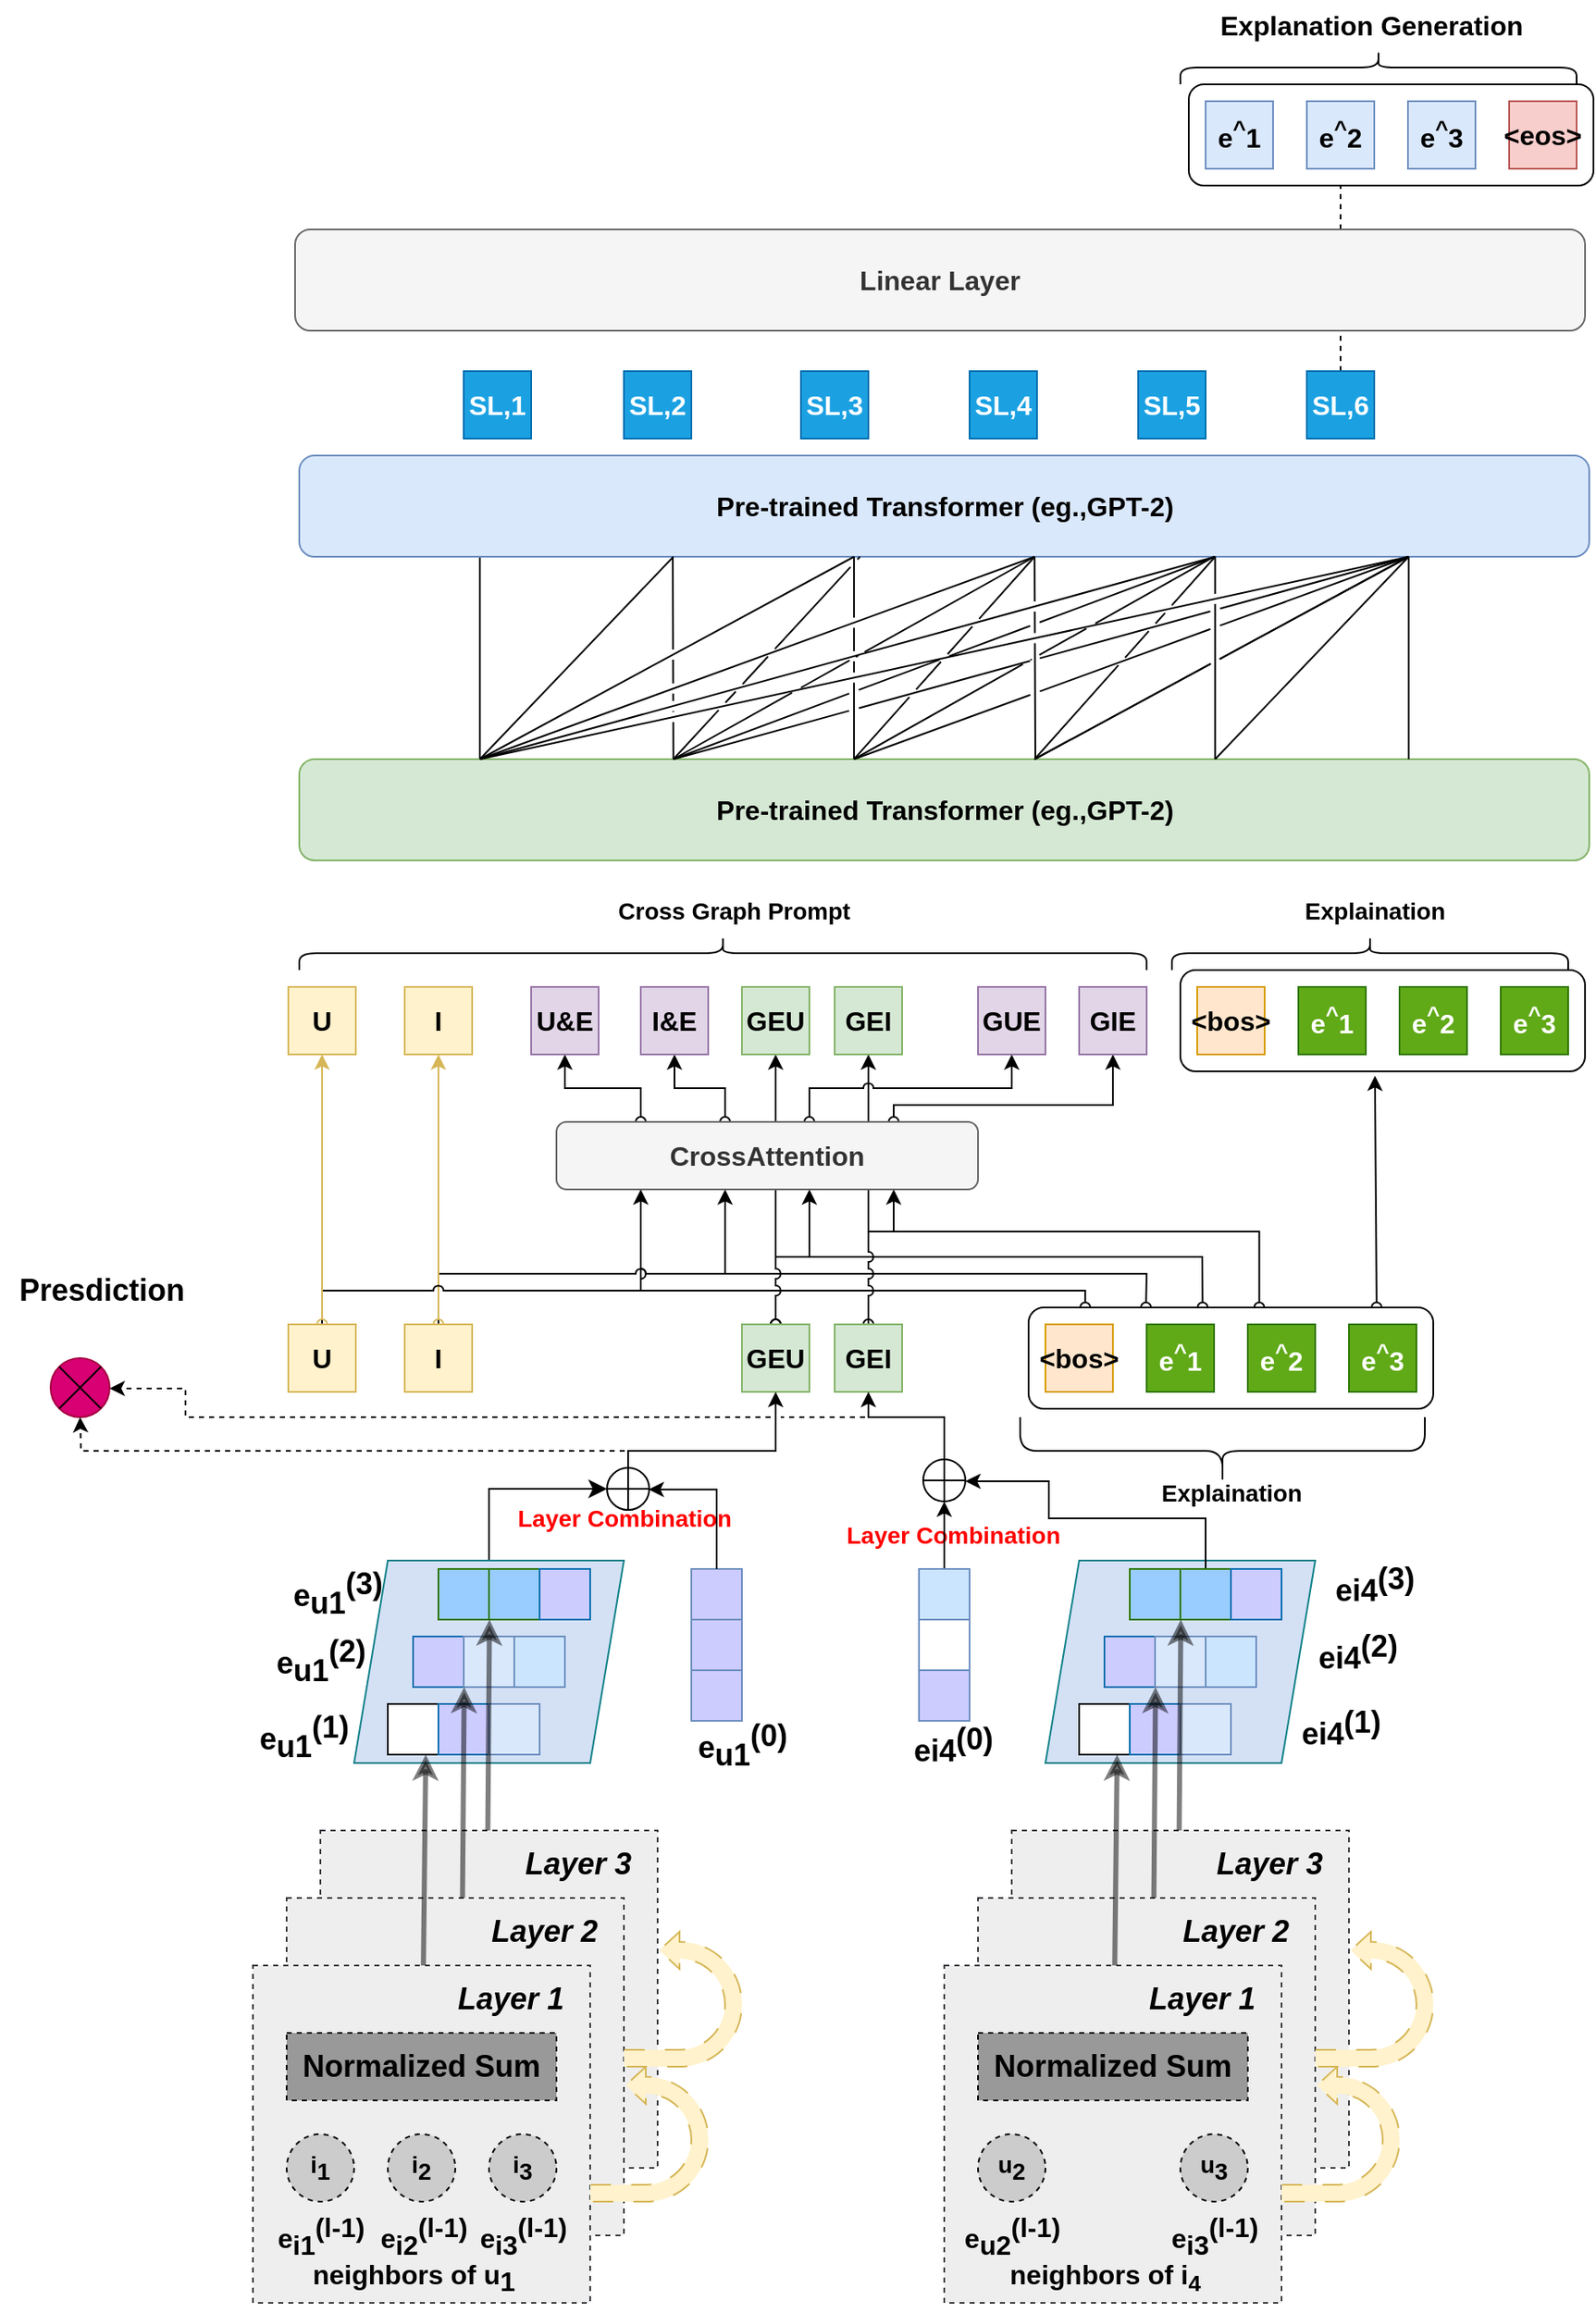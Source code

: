 <mxfile version="20.8.20" type="github" pages="2">
  <diagram name="第 1 页" id="6A69kBXLV3pPt3YaCDEA">
    <mxGraphModel dx="4845" dy="2889" grid="1" gridSize="10" guides="1" tooltips="1" connect="1" arrows="1" fold="1" page="1" pageScale="1" pageWidth="827" pageHeight="1169" math="0" shadow="0">
      <root>
        <mxCell id="0" />
        <mxCell id="1" parent="0" />
        <mxCell id="EzklrKMXd0RsQDfPtfxi-58" style="edgeStyle=elbowEdgeStyle;rounded=0;orthogonalLoop=1;jettySize=auto;elbow=vertical;html=1;exitX=0.14;exitY=0;exitDx=0;exitDy=0;exitPerimeter=0;fontSize=12;fontColor=#000000;startArrow=oval;startFill=0;endArrow=none;endFill=0;entryX=0.2;entryY=1;entryDx=0;entryDy=0;entryPerimeter=0;fontStyle=1" edge="1" parent="1" source="EzklrKMXd0RsQDfPtfxi-17" target="EzklrKMXd0RsQDfPtfxi-36">
          <mxGeometry relative="1" as="geometry">
            <mxPoint x="-720" y="-35" as="targetPoint" />
            <Array as="points">
              <mxPoint x="-640" y="-15" />
              <mxPoint x="-840" y="-25" />
              <mxPoint x="-740" y="-25" />
            </Array>
          </mxGeometry>
        </mxCell>
        <mxCell id="EzklrKMXd0RsQDfPtfxi-59" style="edgeStyle=elbowEdgeStyle;rounded=0;sketch=0;orthogonalLoop=1;jettySize=auto;html=1;exitX=0.29;exitY=0;exitDx=0;exitDy=0;exitPerimeter=0;fontSize=12;fontColor=#000000;startArrow=oval;startFill=0;endArrow=none;endFill=0;jumpStyle=none;fontStyle=1" edge="1" parent="1" source="EzklrKMXd0RsQDfPtfxi-17">
          <mxGeometry relative="1" as="geometry">
            <mxPoint x="-650" y="-25" as="targetPoint" />
            <Array as="points">
              <mxPoint x="-400" y="-25" />
            </Array>
          </mxGeometry>
        </mxCell>
        <mxCell id="EzklrKMXd0RsQDfPtfxi-65" style="edgeStyle=elbowEdgeStyle;rounded=0;sketch=0;jumpStyle=arc;orthogonalLoop=1;jettySize=auto;html=1;exitX=0.43;exitY=0;exitDx=0;exitDy=0;exitPerimeter=0;fontSize=12;fontColor=#000000;startArrow=oval;startFill=0;endArrow=none;endFill=0;fontStyle=1" edge="1" parent="1" source="EzklrKMXd0RsQDfPtfxi-17">
          <mxGeometry relative="1" as="geometry">
            <mxPoint x="-610" y="-35" as="targetPoint" />
            <Array as="points">
              <mxPoint x="-367" y="-35" />
              <mxPoint x="-370" y="-45" />
            </Array>
          </mxGeometry>
        </mxCell>
        <mxCell id="EzklrKMXd0RsQDfPtfxi-69" style="edgeStyle=orthogonalEdgeStyle;rounded=0;sketch=0;jumpStyle=arc;orthogonalLoop=1;jettySize=auto;html=1;exitX=0.57;exitY=0;exitDx=0;exitDy=0;exitPerimeter=0;fontSize=12;fontColor=#000000;startArrow=oval;startFill=0;endArrow=none;endFill=0;fontStyle=1" edge="1" parent="1" source="EzklrKMXd0RsQDfPtfxi-17">
          <mxGeometry relative="1" as="geometry">
            <mxPoint x="-550" y="-50" as="targetPoint" />
            <Array as="points">
              <mxPoint x="-333" y="-50" />
            </Array>
          </mxGeometry>
        </mxCell>
        <mxCell id="EzklrKMXd0RsQDfPtfxi-83" style="edgeStyle=orthogonalEdgeStyle;rounded=0;sketch=0;jumpStyle=arc;orthogonalLoop=1;jettySize=auto;html=1;exitX=0.86;exitY=0;exitDx=0;exitDy=0;exitPerimeter=0;fontSize=12;fontColor=#000000;startArrow=oval;startFill=0;endArrow=classic;endFill=1;entryX=0.481;entryY=1.043;entryDx=0;entryDy=0;entryPerimeter=0;fontStyle=1" edge="1" parent="1" source="EzklrKMXd0RsQDfPtfxi-17" target="EzklrKMXd0RsQDfPtfxi-103">
          <mxGeometry relative="1" as="geometry">
            <mxPoint x="-264.176" y="-135" as="targetPoint" />
          </mxGeometry>
        </mxCell>
        <mxCell id="EzklrKMXd0RsQDfPtfxi-17" value="" style="rounded=1;whiteSpace=wrap;html=1;fontSize=16;points=[[0,0,0,0,0],[0,0.25,0,0,0],[0,0.5,0,0,0],[0,0.75,0,0,0],[0,1,0,0,0],[0.14,0,0,0,0],[0.29,0,0,0,0],[0.43,0,0,0,0],[0.57,0,0,0,0],[0.71,0,0,0,0],[0.86,0,0,0,0],[1,0,0,0,0],[1,0.25,0,0,0],[1,0.5,0,0,0],[1,0.75,0,0,0],[1,1,0,0,0]];fontStyle=1" vertex="1" parent="1">
          <mxGeometry x="-470" y="-5" width="240" height="60" as="geometry" />
        </mxCell>
        <mxCell id="FZgsj2UH0GxDPsiXMLNM-2" value="" style="whiteSpace=wrap;html=1;aspect=fixed;strokeColor=#36393d;fillColor=#eeeeee;dashed=1;rounded=0;fontStyle=1" vertex="1" parent="1">
          <mxGeometry x="-890" y="305" width="200" height="200" as="geometry" />
        </mxCell>
        <mxCell id="FZgsj2UH0GxDPsiXMLNM-3" value="" style="whiteSpace=wrap;html=1;aspect=fixed;strokeColor=#36393d;fillColor=#eeeeee;dashed=1;rounded=0;fontStyle=1" vertex="1" parent="1">
          <mxGeometry x="-910" y="345" width="200" height="200" as="geometry" />
        </mxCell>
        <mxCell id="FZgsj2UH0GxDPsiXMLNM-4" value="" style="whiteSpace=wrap;html=1;aspect=fixed;strokeColor=#36393d;fillColor=#eeeeee;dashed=1;rounded=0;fontStyle=1" vertex="1" parent="1">
          <mxGeometry x="-930" y="385" width="200" height="200" as="geometry" />
        </mxCell>
        <mxCell id="FZgsj2UH0GxDPsiXMLNM-5" value="Normalized Sum" style="rounded=0;whiteSpace=wrap;html=1;strokeColor=default;fillColor=#999999;dashed=1;fontStyle=1;fontSize=18;" vertex="1" parent="1">
          <mxGeometry x="-910" y="425" width="160" height="40" as="geometry" />
        </mxCell>
        <mxCell id="FZgsj2UH0GxDPsiXMLNM-6" value="e&lt;sub style=&quot;font-size: 16px;&quot;&gt;i2&lt;/sub&gt;&lt;sup style=&quot;font-size: 16px;&quot;&gt;(l-1)&lt;/sup&gt;" style="text;html=1;align=center;verticalAlign=middle;resizable=0;points=[];autosize=1;strokeColor=none;fillColor=none;fontSize=16;fontStyle=1;rounded=0;" vertex="1" parent="1">
          <mxGeometry x="-869" y="525" width="80" height="40" as="geometry" />
        </mxCell>
        <mxCell id="FZgsj2UH0GxDPsiXMLNM-7" value="i&lt;sub style=&quot;font-size: 14px;&quot;&gt;2&lt;/sub&gt;" style="ellipse;whiteSpace=wrap;html=1;aspect=fixed;dashed=1;strokeColor=default;fillColor=#CCCCCC;fontStyle=1;fontSize=14;rounded=0;" vertex="1" parent="1">
          <mxGeometry x="-850" y="485" width="40" height="40" as="geometry" />
        </mxCell>
        <mxCell id="FZgsj2UH0GxDPsiXMLNM-8" value="e&lt;sub style=&quot;font-size: 16px;&quot;&gt;i3&lt;/sub&gt;&lt;sup style=&quot;font-size: 16px;&quot;&gt;(l-1)&lt;/sup&gt;" style="text;html=1;align=center;verticalAlign=middle;resizable=0;points=[];autosize=1;strokeColor=none;fillColor=none;fontSize=16;fontStyle=1;rounded=0;" vertex="1" parent="1">
          <mxGeometry x="-810" y="525" width="80" height="40" as="geometry" />
        </mxCell>
        <mxCell id="FZgsj2UH0GxDPsiXMLNM-9" value="i&lt;sub style=&quot;font-size: 14px;&quot;&gt;3&lt;/sub&gt;" style="ellipse;whiteSpace=wrap;html=1;aspect=fixed;dashed=1;strokeColor=default;fillColor=#CCCCCC;fontStyle=1;fontSize=14;rounded=0;" vertex="1" parent="1">
          <mxGeometry x="-790" y="485" width="40" height="40" as="geometry" />
        </mxCell>
        <mxCell id="FZgsj2UH0GxDPsiXMLNM-10" value="e&lt;sub style=&quot;font-size: 16px;&quot;&gt;i1&lt;/sub&gt;&lt;sup style=&quot;font-size: 16px;&quot;&gt;(l-1)&lt;/sup&gt;" style="text;html=1;align=center;verticalAlign=middle;resizable=0;points=[];autosize=1;strokeColor=none;fillColor=none;fontSize=16;fontStyle=1;rounded=0;" vertex="1" parent="1">
          <mxGeometry x="-930" y="525" width="80" height="40" as="geometry" />
        </mxCell>
        <mxCell id="FZgsj2UH0GxDPsiXMLNM-11" value="i&lt;sub style=&quot;font-size: 14px;&quot;&gt;1&lt;/sub&gt;" style="ellipse;whiteSpace=wrap;html=1;aspect=fixed;dashed=1;strokeColor=default;fillColor=#CCCCCC;fontStyle=1;fontSize=14;rounded=0;" vertex="1" parent="1">
          <mxGeometry x="-910" y="485" width="40" height="40" as="geometry" />
        </mxCell>
        <mxCell id="FZgsj2UH0GxDPsiXMLNM-12" value="neighbors of u&lt;sub style=&quot;font-size: 16px;&quot;&gt;1&lt;/sub&gt;" style="text;html=1;align=center;verticalAlign=middle;resizable=0;points=[];autosize=1;strokeColor=none;fillColor=none;fontSize=16;fontStyle=1;rounded=0;" vertex="1" parent="1">
          <mxGeometry x="-905" y="550" width="140" height="40" as="geometry" />
        </mxCell>
        <mxCell id="FZgsj2UH0GxDPsiXMLNM-13" value="&lt;span style=&quot;font-size: 18px;&quot;&gt;&lt;span style=&quot;font-size: 18px;&quot;&gt;&lt;i style=&quot;font-size: 18px;&quot;&gt;Layer 1&amp;nbsp;&lt;/i&gt;&lt;/span&gt;&lt;/span&gt;" style="text;html=1;align=center;verticalAlign=middle;resizable=0;points=[];autosize=1;strokeColor=none;fillColor=none;strokeWidth=2;fontSize=18;rounded=0;fontStyle=1" vertex="1" parent="1">
          <mxGeometry x="-820" y="385" width="90" height="40" as="geometry" />
        </mxCell>
        <mxCell id="FZgsj2UH0GxDPsiXMLNM-14" value="&lt;span style=&quot;font-size: 18px;&quot;&gt;&lt;span style=&quot;font-size: 18px;&quot;&gt;&lt;i style=&quot;font-size: 18px;&quot;&gt;Layer 2&amp;nbsp;&lt;/i&gt;&lt;/span&gt;&lt;/span&gt;" style="text;html=1;align=center;verticalAlign=middle;resizable=0;points=[];autosize=1;strokeColor=none;fillColor=none;strokeWidth=2;fontSize=18;rounded=0;fontStyle=1" vertex="1" parent="1">
          <mxGeometry x="-800" y="345" width="90" height="40" as="geometry" />
        </mxCell>
        <mxCell id="FZgsj2UH0GxDPsiXMLNM-15" value="&lt;span style=&quot;font-size: 18px;&quot;&gt;&lt;span style=&quot;font-size: 18px;&quot;&gt;&lt;i style=&quot;font-size: 18px;&quot;&gt;Layer 3&amp;nbsp;&lt;/i&gt;&lt;/span&gt;&lt;/span&gt;" style="text;html=1;align=center;verticalAlign=middle;resizable=0;points=[];autosize=1;strokeColor=none;fillColor=none;strokeWidth=2;fontSize=18;fontStyle=1;rounded=0;" vertex="1" parent="1">
          <mxGeometry x="-780" y="305" width="90" height="40" as="geometry" />
        </mxCell>
        <mxCell id="FZgsj2UH0GxDPsiXMLNM-109" style="edgeStyle=orthogonalEdgeStyle;rounded=0;orthogonalLoop=1;jettySize=auto;html=1;fontSize=12;startSize=8;endSize=8;entryX=0;entryY=0.5;entryDx=0;entryDy=0;fontStyle=1" edge="1" parent="1" source="FZgsj2UH0GxDPsiXMLNM-17" target="FZgsj2UH0GxDPsiXMLNM-79">
          <mxGeometry relative="1" as="geometry">
            <mxPoint x="-790" y="70.0" as="targetPoint" />
          </mxGeometry>
        </mxCell>
        <mxCell id="FZgsj2UH0GxDPsiXMLNM-17" value="" style="shape=parallelogram;perimeter=parallelogramPerimeter;whiteSpace=wrap;html=1;fixedSize=1;fillColor=#D4E1F5;strokeColor=#0e8088;rounded=0;fontStyle=1" vertex="1" parent="1">
          <mxGeometry x="-870" y="145" width="160" height="120" as="geometry" />
        </mxCell>
        <mxCell id="FZgsj2UH0GxDPsiXMLNM-18" value="" style="whiteSpace=wrap;html=1;aspect=fixed;fillColor=#99CCFF;fontColor=#ffffff;strokeColor=#2D7600;rounded=0;fontStyle=1" vertex="1" parent="1">
          <mxGeometry x="-820" y="150" width="30" height="30" as="geometry" />
        </mxCell>
        <mxCell id="FZgsj2UH0GxDPsiXMLNM-19" value="" style="whiteSpace=wrap;html=1;aspect=fixed;fillColor=#99CCFF;fontColor=#ffffff;strokeColor=#2D7600;rounded=0;fontStyle=1" vertex="1" parent="1">
          <mxGeometry x="-790" y="150" width="30" height="30" as="geometry" />
        </mxCell>
        <mxCell id="FZgsj2UH0GxDPsiXMLNM-20" value="" style="whiteSpace=wrap;html=1;aspect=fixed;strokeColor=#006EAF;fillColor=#CCCCFF;fontColor=#ffffff;rounded=0;fontStyle=1" vertex="1" parent="1">
          <mxGeometry x="-760" y="150" width="30" height="30" as="geometry" />
        </mxCell>
        <mxCell id="FZgsj2UH0GxDPsiXMLNM-21" value="" style="whiteSpace=wrap;html=1;aspect=fixed;strokeColor=#006EAF;fillColor=#CCCCFF;fontColor=#ffffff;rounded=0;fontStyle=1" vertex="1" parent="1">
          <mxGeometry x="-835" y="190" width="30" height="30" as="geometry" />
        </mxCell>
        <mxCell id="FZgsj2UH0GxDPsiXMLNM-22" value="" style="whiteSpace=wrap;html=1;aspect=fixed;strokeColor=#6c8ebf;fillColor=#dae8fc;gradientColor=none;rounded=0;fontStyle=1" vertex="1" parent="1">
          <mxGeometry x="-805" y="190" width="30" height="30" as="geometry" />
        </mxCell>
        <mxCell id="FZgsj2UH0GxDPsiXMLNM-23" value="" style="whiteSpace=wrap;html=1;aspect=fixed;strokeColor=#6c8ebf;fillColor=#CCE5FF;gradientColor=none;rounded=0;fontStyle=1" vertex="1" parent="1">
          <mxGeometry x="-775" y="190" width="30" height="30" as="geometry" />
        </mxCell>
        <mxCell id="FZgsj2UH0GxDPsiXMLNM-24" value="" style="whiteSpace=wrap;html=1;aspect=fixed;rounded=0;fontStyle=1" vertex="1" parent="1">
          <mxGeometry x="-850" y="230" width="30" height="30" as="geometry" />
        </mxCell>
        <mxCell id="FZgsj2UH0GxDPsiXMLNM-25" value="" style="whiteSpace=wrap;html=1;aspect=fixed;fillColor=#CCCCFF;fontColor=#ffffff;strokeColor=#006EAF;rounded=0;fontStyle=1" vertex="1" parent="1">
          <mxGeometry x="-820" y="230" width="30" height="30" as="geometry" />
        </mxCell>
        <mxCell id="FZgsj2UH0GxDPsiXMLNM-26" value="" style="whiteSpace=wrap;html=1;aspect=fixed;strokeColor=#6c8ebf;fillColor=#dae8fc;gradientColor=none;rounded=0;fontStyle=1" vertex="1" parent="1">
          <mxGeometry x="-790" y="230" width="30" height="30" as="geometry" />
        </mxCell>
        <mxCell id="FZgsj2UH0GxDPsiXMLNM-27" value="e&lt;sub style=&quot;font-size: 18px;&quot;&gt;u1&lt;/sub&gt;&lt;sup style=&quot;font-size: 18px;&quot;&gt;(3)&lt;/sup&gt;" style="text;html=1;align=center;verticalAlign=middle;resizable=0;points=[];autosize=1;strokeColor=none;fillColor=none;fontStyle=1;fontSize=18;rounded=0;" vertex="1" parent="1">
          <mxGeometry x="-920" y="140" width="80" height="50" as="geometry" />
        </mxCell>
        <mxCell id="FZgsj2UH0GxDPsiXMLNM-28" value="e&lt;sub style=&quot;font-size: 18px;&quot;&gt;u1&lt;/sub&gt;&lt;sup style=&quot;font-size: 18px;&quot;&gt;(2)&lt;/sup&gt;" style="text;html=1;align=center;verticalAlign=middle;resizable=0;points=[];autosize=1;strokeColor=none;fillColor=none;fontStyle=1;fontSize=18;rounded=0;" vertex="1" parent="1">
          <mxGeometry x="-930" y="180" width="80" height="50" as="geometry" />
        </mxCell>
        <mxCell id="FZgsj2UH0GxDPsiXMLNM-29" value="e&lt;sub style=&quot;font-size: 18px;&quot;&gt;u1&lt;/sub&gt;&lt;sup style=&quot;font-size: 18px;&quot;&gt;(1)&lt;/sup&gt;" style="text;html=1;align=center;verticalAlign=middle;resizable=0;points=[];autosize=1;strokeColor=none;fillColor=none;fontStyle=1;fontSize=18;rounded=0;" vertex="1" parent="1">
          <mxGeometry x="-940" y="225" width="80" height="50" as="geometry" />
        </mxCell>
        <mxCell id="FZgsj2UH0GxDPsiXMLNM-30" value="" style="endArrow=classic;html=1;rounded=0;entryX=0.75;entryY=1;entryDx=0;entryDy=0;strokeWidth=3;opacity=50;fontStyle=1" edge="1" parent="1">
          <mxGeometry width="50" height="50" relative="1" as="geometry">
            <mxPoint x="-805.71" y="345" as="sourcePoint" />
            <mxPoint x="-804.71" y="220" as="targetPoint" />
          </mxGeometry>
        </mxCell>
        <mxCell id="FZgsj2UH0GxDPsiXMLNM-31" value="e&lt;sub style=&quot;font-size: 18px;&quot;&gt;u1&lt;/sub&gt;&lt;sup style=&quot;font-size: 18px;&quot;&gt;(0)&lt;/sup&gt;" style="text;html=1;align=center;verticalAlign=middle;resizable=0;points=[];autosize=1;strokeColor=none;fillColor=none;fontStyle=1;fontSize=18;rounded=0;" vertex="1" parent="1">
          <mxGeometry x="-680" y="230" width="80" height="50" as="geometry" />
        </mxCell>
        <mxCell id="FZgsj2UH0GxDPsiXMLNM-35" value="" style="endArrow=classic;html=1;rounded=0;entryX=0.75;entryY=1;entryDx=0;entryDy=0;strokeWidth=3;opacity=50;labelBackgroundColor=default;labelBorderColor=none;fontStyle=1;shadow=0;" edge="1" parent="1" source="FZgsj2UH0GxDPsiXMLNM-4" target="FZgsj2UH0GxDPsiXMLNM-24">
          <mxGeometry width="50" height="50" relative="1" as="geometry">
            <mxPoint x="-450" y="295" as="sourcePoint" />
            <mxPoint x="-400" y="245" as="targetPoint" />
          </mxGeometry>
        </mxCell>
        <mxCell id="FZgsj2UH0GxDPsiXMLNM-36" value="" style="endArrow=classic;html=1;rounded=0;entryX=0.75;entryY=1;entryDx=0;entryDy=0;strokeWidth=3;opacity=50;jumpStyle=arc;jumpSize=6;fontStyle=1" edge="1" parent="1">
          <mxGeometry width="50" height="50" relative="1" as="geometry">
            <mxPoint x="-790.71" y="305" as="sourcePoint" />
            <mxPoint x="-789.71" y="180" as="targetPoint" />
          </mxGeometry>
        </mxCell>
        <mxCell id="FZgsj2UH0GxDPsiXMLNM-37" value="" style="html=1;shadow=0;dashed=1;align=center;verticalAlign=middle;shape=mxgraph.arrows2.uTurnArrow;dy=5;arrowHead=22.06;dx2=12;rotation=0;flipH=1;dashPattern=12 12;fillColor=#fff2cc;strokeColor=#d6b656;rounded=0;fontStyle=1" vertex="1" parent="1">
          <mxGeometry x="-730" y="445" width="70" height="80" as="geometry" />
        </mxCell>
        <mxCell id="FZgsj2UH0GxDPsiXMLNM-38" value="" style="html=1;shadow=0;dashed=1;align=center;verticalAlign=middle;shape=mxgraph.arrows2.uTurnArrow;dy=5;arrowHead=22.06;dx2=12;rotation=0;flipH=1;dashPattern=12 12;fillColor=#fff2cc;strokeColor=#d6b656;rounded=0;fontStyle=1" vertex="1" parent="1">
          <mxGeometry x="-710" y="365" width="70" height="80" as="geometry" />
        </mxCell>
        <mxCell id="FZgsj2UH0GxDPsiXMLNM-39" value="" style="whiteSpace=wrap;html=1;aspect=fixed;strokeColor=#36393d;fillColor=#eeeeee;dashed=1;rounded=0;fontStyle=1" vertex="1" parent="1">
          <mxGeometry x="-480" y="305" width="200" height="200" as="geometry" />
        </mxCell>
        <mxCell id="FZgsj2UH0GxDPsiXMLNM-40" value="" style="whiteSpace=wrap;html=1;aspect=fixed;strokeColor=#36393d;fillColor=#eeeeee;dashed=1;rounded=0;fontStyle=1" vertex="1" parent="1">
          <mxGeometry x="-500" y="345" width="200" height="200" as="geometry" />
        </mxCell>
        <mxCell id="FZgsj2UH0GxDPsiXMLNM-41" value="" style="whiteSpace=wrap;html=1;aspect=fixed;strokeColor=#36393d;fillColor=#eeeeee;dashed=1;rounded=0;fontStyle=1" vertex="1" parent="1">
          <mxGeometry x="-520" y="385" width="200" height="200" as="geometry" />
        </mxCell>
        <mxCell id="FZgsj2UH0GxDPsiXMLNM-42" value="Normalized Sum" style="rounded=0;whiteSpace=wrap;html=1;strokeColor=default;fillColor=#999999;dashed=1;fontStyle=1;fontSize=18;" vertex="1" parent="1">
          <mxGeometry x="-500" y="425" width="160" height="40" as="geometry" />
        </mxCell>
        <mxCell id="FZgsj2UH0GxDPsiXMLNM-43" value="e&lt;sub style=&quot;font-size: 16px;&quot;&gt;i3&lt;/sub&gt;&lt;sup style=&quot;font-size: 16px;&quot;&gt;(l-1)&lt;/sup&gt;" style="text;html=1;align=center;verticalAlign=middle;resizable=0;points=[];autosize=1;strokeColor=none;fillColor=none;fontSize=16;fontStyle=1;rounded=0;" vertex="1" parent="1">
          <mxGeometry x="-400" y="525" width="80" height="40" as="geometry" />
        </mxCell>
        <mxCell id="FZgsj2UH0GxDPsiXMLNM-44" value="u&lt;sub style=&quot;font-size: 14px;&quot;&gt;&lt;font style=&quot;font-size: 14px;&quot;&gt;3&lt;/font&gt;&lt;/sub&gt;" style="ellipse;whiteSpace=wrap;html=1;aspect=fixed;dashed=1;strokeColor=default;fillColor=#CCCCCC;fontSize=14;fontStyle=1;rounded=0;" vertex="1" parent="1">
          <mxGeometry x="-380" y="485" width="40" height="40" as="geometry" />
        </mxCell>
        <mxCell id="FZgsj2UH0GxDPsiXMLNM-45" value="e&lt;sub style=&quot;font-size: 16px;&quot;&gt;u2&lt;/sub&gt;&lt;sup style=&quot;font-size: 16px;&quot;&gt;(l-1)&lt;/sup&gt;" style="text;html=1;align=center;verticalAlign=middle;resizable=0;points=[];autosize=1;strokeColor=none;fillColor=none;fontSize=16;fontStyle=1;rounded=0;" vertex="1" parent="1">
          <mxGeometry x="-520" y="525" width="80" height="40" as="geometry" />
        </mxCell>
        <mxCell id="FZgsj2UH0GxDPsiXMLNM-46" value="u&lt;sub style=&quot;font-size: 14px;&quot;&gt;2&lt;/sub&gt;" style="ellipse;whiteSpace=wrap;html=1;aspect=fixed;dashed=1;strokeColor=default;fillColor=#CCCCCC;fontSize=14;fontStyle=1;rounded=0;" vertex="1" parent="1">
          <mxGeometry x="-500" y="485" width="40" height="40" as="geometry" />
        </mxCell>
        <mxCell id="FZgsj2UH0GxDPsiXMLNM-47" value="neighbors of i&lt;span style=&quot;font-size: 16px;&quot;&gt;&lt;sub&gt;4&lt;/sub&gt;&lt;/span&gt;" style="text;html=1;align=center;verticalAlign=middle;resizable=0;points=[];autosize=1;strokeColor=none;fillColor=none;fontSize=16;fontStyle=1;rounded=0;" vertex="1" parent="1">
          <mxGeometry x="-495" y="550" width="140" height="40" as="geometry" />
        </mxCell>
        <mxCell id="FZgsj2UH0GxDPsiXMLNM-48" value="&lt;span style=&quot;font-size: 18px;&quot;&gt;&lt;span style=&quot;font-size: 18px;&quot;&gt;&lt;i style=&quot;font-size: 18px;&quot;&gt;Layer 1&amp;nbsp;&lt;/i&gt;&lt;/span&gt;&lt;/span&gt;" style="text;html=1;align=center;verticalAlign=middle;resizable=0;points=[];autosize=1;strokeColor=none;fillColor=none;strokeWidth=2;fontSize=18;rounded=0;fontStyle=1" vertex="1" parent="1">
          <mxGeometry x="-410" y="385" width="90" height="40" as="geometry" />
        </mxCell>
        <mxCell id="FZgsj2UH0GxDPsiXMLNM-49" value="&lt;span style=&quot;font-size: 18px;&quot;&gt;&lt;span style=&quot;font-size: 18px;&quot;&gt;&lt;i style=&quot;font-size: 18px;&quot;&gt;Layer 2&amp;nbsp;&lt;/i&gt;&lt;/span&gt;&lt;/span&gt;" style="text;html=1;align=center;verticalAlign=middle;resizable=0;points=[];autosize=1;strokeColor=none;fillColor=none;strokeWidth=2;fontSize=18;rounded=0;fontStyle=1" vertex="1" parent="1">
          <mxGeometry x="-390" y="345" width="90" height="40" as="geometry" />
        </mxCell>
        <mxCell id="FZgsj2UH0GxDPsiXMLNM-50" value="&lt;span style=&quot;font-size: 18px;&quot;&gt;&lt;span style=&quot;font-size: 18px;&quot;&gt;&lt;i style=&quot;font-size: 18px;&quot;&gt;Layer 3&amp;nbsp;&lt;/i&gt;&lt;/span&gt;&lt;/span&gt;" style="text;html=1;align=center;verticalAlign=middle;resizable=0;points=[];autosize=1;strokeColor=none;fillColor=none;strokeWidth=2;fontSize=18;fontStyle=1;rounded=0;" vertex="1" parent="1">
          <mxGeometry x="-370" y="305" width="90" height="40" as="geometry" />
        </mxCell>
        <mxCell id="FZgsj2UH0GxDPsiXMLNM-52" value="" style="shape=parallelogram;perimeter=parallelogramPerimeter;whiteSpace=wrap;html=1;fixedSize=1;fillColor=#D4E1F5;strokeColor=#0e8088;rounded=0;fontStyle=1" vertex="1" parent="1">
          <mxGeometry x="-460" y="145" width="160" height="120" as="geometry" />
        </mxCell>
        <mxCell id="FZgsj2UH0GxDPsiXMLNM-53" value="" style="whiteSpace=wrap;html=1;aspect=fixed;fillColor=#99CCFF;fontColor=#ffffff;strokeColor=#2D7600;rounded=0;fontStyle=1" vertex="1" parent="1">
          <mxGeometry x="-410" y="150" width="30" height="30" as="geometry" />
        </mxCell>
        <mxCell id="EzklrKMXd0RsQDfPtfxi-120" style="edgeStyle=orthogonalEdgeStyle;rounded=0;sketch=0;jumpStyle=gap;orthogonalLoop=1;jettySize=auto;html=1;entryX=1;entryY=0.5;entryDx=0;entryDy=0;fontSize=12;fontColor=#000000;startArrow=none;startFill=0;endArrow=classic;endFill=1;fontStyle=1" edge="1" parent="1" source="FZgsj2UH0GxDPsiXMLNM-54" target="EzklrKMXd0RsQDfPtfxi-117">
          <mxGeometry relative="1" as="geometry">
            <Array as="points">
              <mxPoint x="-365" y="120" />
              <mxPoint x="-458" y="120" />
              <mxPoint x="-458" y="98" />
              <mxPoint x="-508" y="98" />
            </Array>
          </mxGeometry>
        </mxCell>
        <mxCell id="FZgsj2UH0GxDPsiXMLNM-54" value="" style="whiteSpace=wrap;html=1;aspect=fixed;fillColor=#99CCFF;fontColor=#ffffff;strokeColor=#2D7600;rounded=0;fontStyle=1" vertex="1" parent="1">
          <mxGeometry x="-380" y="150" width="30" height="30" as="geometry" />
        </mxCell>
        <mxCell id="FZgsj2UH0GxDPsiXMLNM-55" value="" style="whiteSpace=wrap;html=1;aspect=fixed;strokeColor=#006EAF;fillColor=#CCCCFF;fontColor=#ffffff;rounded=0;fontStyle=1" vertex="1" parent="1">
          <mxGeometry x="-350" y="150" width="30" height="30" as="geometry" />
        </mxCell>
        <mxCell id="FZgsj2UH0GxDPsiXMLNM-56" value="" style="whiteSpace=wrap;html=1;aspect=fixed;strokeColor=#006EAF;fillColor=#CCCCFF;fontColor=#ffffff;rounded=0;fontStyle=1" vertex="1" parent="1">
          <mxGeometry x="-425" y="190" width="30" height="30" as="geometry" />
        </mxCell>
        <mxCell id="FZgsj2UH0GxDPsiXMLNM-57" value="" style="whiteSpace=wrap;html=1;aspect=fixed;strokeColor=#6c8ebf;fillColor=#dae8fc;gradientColor=none;rounded=0;fontStyle=1" vertex="1" parent="1">
          <mxGeometry x="-395" y="190" width="30" height="30" as="geometry" />
        </mxCell>
        <mxCell id="FZgsj2UH0GxDPsiXMLNM-58" value="" style="whiteSpace=wrap;html=1;aspect=fixed;strokeColor=#6c8ebf;fillColor=#CCE5FF;gradientColor=none;rounded=0;fontStyle=1" vertex="1" parent="1">
          <mxGeometry x="-365" y="190" width="30" height="30" as="geometry" />
        </mxCell>
        <mxCell id="FZgsj2UH0GxDPsiXMLNM-59" value="" style="whiteSpace=wrap;html=1;aspect=fixed;rounded=0;fontStyle=1" vertex="1" parent="1">
          <mxGeometry x="-440" y="230" width="30" height="30" as="geometry" />
        </mxCell>
        <mxCell id="FZgsj2UH0GxDPsiXMLNM-60" value="" style="whiteSpace=wrap;html=1;aspect=fixed;fillColor=#CCCCFF;fontColor=#ffffff;strokeColor=#006EAF;rounded=0;fontStyle=1" vertex="1" parent="1">
          <mxGeometry x="-410" y="230" width="30" height="30" as="geometry" />
        </mxCell>
        <mxCell id="FZgsj2UH0GxDPsiXMLNM-61" value="" style="whiteSpace=wrap;html=1;aspect=fixed;strokeColor=#6c8ebf;fillColor=#dae8fc;gradientColor=none;rounded=0;fontStyle=1" vertex="1" parent="1">
          <mxGeometry x="-380" y="230" width="30" height="30" as="geometry" />
        </mxCell>
        <mxCell id="FZgsj2UH0GxDPsiXMLNM-62" value="ei4&lt;sup style=&quot;font-size: 18px;&quot;&gt;(3)&lt;/sup&gt;" style="text;html=1;align=center;verticalAlign=middle;resizable=0;points=[];autosize=1;strokeColor=none;fillColor=none;fontStyle=1;fontSize=18;rounded=0;" vertex="1" parent="1">
          <mxGeometry x="-300" y="140" width="70" height="40" as="geometry" />
        </mxCell>
        <mxCell id="FZgsj2UH0GxDPsiXMLNM-63" value="ei4&lt;sup style=&quot;font-size: 18px;&quot;&gt;(2)&lt;/sup&gt;" style="text;html=1;align=center;verticalAlign=middle;resizable=0;points=[];autosize=1;strokeColor=none;fillColor=none;fontStyle=1;fontSize=18;rounded=0;" vertex="1" parent="1">
          <mxGeometry x="-310" y="180" width="70" height="40" as="geometry" />
        </mxCell>
        <mxCell id="FZgsj2UH0GxDPsiXMLNM-64" value="ei4&lt;sup style=&quot;font-size: 18px;&quot;&gt;(1)&lt;/sup&gt;" style="text;html=1;align=center;verticalAlign=middle;resizable=0;points=[];autosize=1;strokeColor=none;fillColor=none;fontStyle=1;fontSize=18;rounded=0;" vertex="1" parent="1">
          <mxGeometry x="-320" y="225" width="70" height="40" as="geometry" />
        </mxCell>
        <mxCell id="FZgsj2UH0GxDPsiXMLNM-65" value="" style="endArrow=classic;html=1;rounded=0;entryX=0.75;entryY=1;entryDx=0;entryDy=0;strokeWidth=3;opacity=50;fontStyle=1" edge="1" parent="1">
          <mxGeometry width="50" height="50" relative="1" as="geometry">
            <mxPoint x="-395.71" y="345" as="sourcePoint" />
            <mxPoint x="-394.71" y="220" as="targetPoint" />
          </mxGeometry>
        </mxCell>
        <mxCell id="FZgsj2UH0GxDPsiXMLNM-66" value="ei4&lt;sup style=&quot;font-size: 18px;&quot;&gt;(0)&lt;/sup&gt;" style="text;html=1;align=center;verticalAlign=middle;resizable=0;points=[];autosize=1;strokeColor=none;fillColor=none;fontStyle=1;fontSize=18;rounded=0;" vertex="1" parent="1">
          <mxGeometry x="-550" y="235" width="70" height="40" as="geometry" />
        </mxCell>
        <mxCell id="FZgsj2UH0GxDPsiXMLNM-70" value="" style="endArrow=classic;html=1;rounded=0;entryX=0.75;entryY=1;entryDx=0;entryDy=0;strokeWidth=3;opacity=50;labelBackgroundColor=default;labelBorderColor=none;fontStyle=1;shadow=0;" edge="1" parent="1" source="FZgsj2UH0GxDPsiXMLNM-41" target="FZgsj2UH0GxDPsiXMLNM-59">
          <mxGeometry width="50" height="50" relative="1" as="geometry">
            <mxPoint x="-40" y="295" as="sourcePoint" />
            <mxPoint x="10" y="245" as="targetPoint" />
          </mxGeometry>
        </mxCell>
        <mxCell id="FZgsj2UH0GxDPsiXMLNM-71" value="" style="endArrow=classic;html=1;rounded=0;entryX=0.75;entryY=1;entryDx=0;entryDy=0;strokeWidth=3;opacity=50;jumpStyle=arc;jumpSize=6;fontStyle=1" edge="1" parent="1">
          <mxGeometry width="50" height="50" relative="1" as="geometry">
            <mxPoint x="-380.71" y="305" as="sourcePoint" />
            <mxPoint x="-379.71" y="180" as="targetPoint" />
          </mxGeometry>
        </mxCell>
        <mxCell id="FZgsj2UH0GxDPsiXMLNM-72" value="" style="html=1;shadow=0;dashed=1;align=center;verticalAlign=middle;shape=mxgraph.arrows2.uTurnArrow;dy=5;arrowHead=22.06;dx2=12;rotation=0;flipH=1;dashPattern=12 12;fillColor=#fff2cc;strokeColor=#d6b656;rounded=0;fontStyle=1" vertex="1" parent="1">
          <mxGeometry x="-320" y="445" width="70" height="80" as="geometry" />
        </mxCell>
        <mxCell id="FZgsj2UH0GxDPsiXMLNM-73" value="" style="html=1;shadow=0;dashed=1;align=center;verticalAlign=middle;shape=mxgraph.arrows2.uTurnArrow;dy=5;arrowHead=22.06;dx2=12;rotation=0;flipH=1;dashPattern=12 12;fillColor=#fff2cc;strokeColor=#d6b656;rounded=0;fontStyle=1" vertex="1" parent="1">
          <mxGeometry x="-300" y="365" width="70" height="80" as="geometry" />
        </mxCell>
        <mxCell id="FZgsj2UH0GxDPsiXMLNM-88" value="Layer Combination" style="text;html=1;align=center;verticalAlign=middle;resizable=0;points=[];autosize=1;fontSize=14;strokeColor=none;fontColor=#FF0000;rounded=0;fontStyle=1" vertex="1" parent="1">
          <mxGeometry x="-590" y="115" width="150" height="30" as="geometry" />
        </mxCell>
        <mxCell id="FZgsj2UH0GxDPsiXMLNM-101" value="" style="group;rounded=0;fontStyle=1" vertex="1" connectable="0" parent="1">
          <mxGeometry x="-670" y="150" width="30" height="90" as="geometry" />
        </mxCell>
        <mxCell id="FZgsj2UH0GxDPsiXMLNM-97" value="" style="whiteSpace=wrap;html=1;aspect=fixed;fillColor=#CCCCFF;strokeColor=#6c8ebf;gradientColor=none;direction=south;rotation=90;flipV=1;flipH=1;container=0;rounded=0;fontStyle=1" vertex="1" parent="FZgsj2UH0GxDPsiXMLNM-101">
          <mxGeometry width="30" height="30" as="geometry" />
        </mxCell>
        <mxCell id="FZgsj2UH0GxDPsiXMLNM-98" value="" style="whiteSpace=wrap;html=1;aspect=fixed;strokeColor=#6c8ebf;fillColor=#CCCCFF;gradientColor=none;direction=south;rotation=90;flipV=1;flipH=1;container=0;rounded=0;fontStyle=1" vertex="1" parent="FZgsj2UH0GxDPsiXMLNM-101">
          <mxGeometry y="30" width="30" height="30" as="geometry" />
        </mxCell>
        <mxCell id="FZgsj2UH0GxDPsiXMLNM-99" value="" style="whiteSpace=wrap;html=1;aspect=fixed;fillColor=#CCCCFF;strokeColor=#6c8ebf;gradientColor=none;direction=south;rotation=90;flipV=1;flipH=1;container=0;rounded=0;fontStyle=1" vertex="1" parent="FZgsj2UH0GxDPsiXMLNM-101">
          <mxGeometry y="60" width="30" height="30" as="geometry" />
        </mxCell>
        <mxCell id="FZgsj2UH0GxDPsiXMLNM-102" value="" style="group;rounded=0;fontStyle=1" vertex="1" connectable="0" parent="1">
          <mxGeometry x="-720" y="90" width="25" height="30" as="geometry" />
        </mxCell>
        <mxCell id="FZgsj2UH0GxDPsiXMLNM-79" value="" style="ellipse;whiteSpace=wrap;html=1;aspect=fixed;rounded=0;fontStyle=1" vertex="1" parent="FZgsj2UH0GxDPsiXMLNM-102">
          <mxGeometry width="25" height="25" as="geometry" />
        </mxCell>
        <mxCell id="FZgsj2UH0GxDPsiXMLNM-80" value="" style="endArrow=none;html=1;rounded=0;exitX=0.5;exitY=1;exitDx=0;exitDy=0;entryX=0.5;entryY=0;entryDx=0;entryDy=0;fontStyle=1" edge="1" parent="FZgsj2UH0GxDPsiXMLNM-102" source="FZgsj2UH0GxDPsiXMLNM-79" target="FZgsj2UH0GxDPsiXMLNM-79">
          <mxGeometry width="50" height="50" relative="1" as="geometry">
            <mxPoint x="12.5" y="45" as="sourcePoint" />
            <mxPoint x="43.75" y="7.5" as="targetPoint" />
          </mxGeometry>
        </mxCell>
        <mxCell id="FZgsj2UH0GxDPsiXMLNM-81" value="" style="endArrow=none;html=1;rounded=0;exitX=0;exitY=0.5;exitDx=0;exitDy=0;entryX=1;entryY=0.5;entryDx=0;entryDy=0;fontStyle=1" edge="1" parent="FZgsj2UH0GxDPsiXMLNM-102" source="FZgsj2UH0GxDPsiXMLNM-79" target="FZgsj2UH0GxDPsiXMLNM-79">
          <mxGeometry width="50" height="50" relative="1" as="geometry">
            <mxPoint x="12.5" y="45" as="sourcePoint" />
            <mxPoint x="43.75" y="7.5" as="targetPoint" />
          </mxGeometry>
        </mxCell>
        <mxCell id="FZgsj2UH0GxDPsiXMLNM-111" value="Layer Combination" style="text;html=1;align=center;verticalAlign=middle;resizable=0;points=[];autosize=1;fontSize=14;strokeColor=none;fontColor=#FF0000;rounded=0;fontStyle=1" vertex="1" parent="1">
          <mxGeometry x="-785" y="105" width="150" height="30" as="geometry" />
        </mxCell>
        <mxCell id="EzklrKMXd0RsQDfPtfxi-121" style="edgeStyle=orthogonalEdgeStyle;rounded=0;sketch=0;jumpStyle=gap;orthogonalLoop=1;jettySize=auto;html=1;entryX=0.5;entryY=1;entryDx=0;entryDy=0;fontSize=12;fontColor=#000000;startArrow=none;startFill=0;endArrow=classic;endFill=1;fontStyle=1" edge="1" parent="1" source="FZgsj2UH0GxDPsiXMLNM-117" target="EzklrKMXd0RsQDfPtfxi-117">
          <mxGeometry relative="1" as="geometry" />
        </mxCell>
        <mxCell id="FZgsj2UH0GxDPsiXMLNM-117" value="" style="whiteSpace=wrap;html=1;aspect=fixed;fillColor=#CCE5FF;strokeColor=#6c8ebf;gradientColor=none;movable=1;resizable=1;rotatable=1;deletable=1;editable=1;locked=0;connectable=1;rounded=0;fontStyle=1" vertex="1" parent="1">
          <mxGeometry x="-535" y="150" width="30" height="30" as="geometry" />
        </mxCell>
        <mxCell id="FZgsj2UH0GxDPsiXMLNM-118" value="" style="whiteSpace=wrap;html=1;aspect=fixed;strokeColor=#6c8ebf;fillColor=#FFFFFF;gradientColor=none;movable=1;resizable=1;rotatable=1;deletable=1;editable=1;locked=0;connectable=1;rounded=0;fontStyle=1" vertex="1" parent="1">
          <mxGeometry x="-535" y="180" width="30" height="30" as="geometry" />
        </mxCell>
        <mxCell id="FZgsj2UH0GxDPsiXMLNM-119" value="" style="whiteSpace=wrap;html=1;aspect=fixed;strokeColor=#6c8ebf;fillColor=#CCCCFF;gradientColor=none;movable=1;resizable=1;rotatable=1;deletable=1;editable=1;locked=0;connectable=1;rounded=0;fontStyle=1" vertex="1" parent="1">
          <mxGeometry x="-535" y="210" width="30" height="30" as="geometry" />
        </mxCell>
        <mxCell id="EzklrKMXd0RsQDfPtfxi-62" style="edgeStyle=elbowEdgeStyle;rounded=0;sketch=0;orthogonalLoop=1;jettySize=auto;elbow=vertical;html=1;entryX=0.4;entryY=1;entryDx=0;entryDy=0;entryPerimeter=0;fontSize=12;fontColor=#000000;startArrow=none;startFill=0;endArrow=classic;endFill=1;jumpStyle=arc;exitX=0.5;exitY=0;exitDx=0;exitDy=0;fontStyle=1" edge="1" parent="1" source="FZgsj2UH0GxDPsiXMLNM-128" target="EzklrKMXd0RsQDfPtfxi-36">
          <mxGeometry relative="1" as="geometry">
            <mxPoint x="-710" y="5" as="sourcePoint" />
            <Array as="points">
              <mxPoint x="-700" y="-25" />
            </Array>
          </mxGeometry>
        </mxCell>
        <mxCell id="EzklrKMXd0RsQDfPtfxi-75" style="edgeStyle=orthogonalEdgeStyle;rounded=0;sketch=0;jumpStyle=arc;orthogonalLoop=1;jettySize=auto;html=1;fontSize=12;fontColor=#000000;startArrow=oval;startFill=0;endArrow=classic;endFill=1;fontStyle=1;fillColor=#fff2cc;strokeColor=#d6b656;" edge="1" parent="1" source="FZgsj2UH0GxDPsiXMLNM-128">
          <mxGeometry relative="1" as="geometry">
            <mxPoint x="-820" y="-155" as="targetPoint" />
          </mxGeometry>
        </mxCell>
        <mxCell id="FZgsj2UH0GxDPsiXMLNM-128" value="I" style="whiteSpace=wrap;html=1;aspect=fixed;rounded=0;fontSize=16;fontStyle=1;fillColor=#fff2cc;strokeColor=#d6b656;" vertex="1" parent="1">
          <mxGeometry x="-840" y="5" width="40" height="40" as="geometry" />
        </mxCell>
        <mxCell id="EzklrKMXd0RsQDfPtfxi-72" style="edgeStyle=orthogonalEdgeStyle;rounded=0;sketch=0;jumpStyle=arc;orthogonalLoop=1;jettySize=auto;html=1;entryX=0.6;entryY=1;entryDx=0;entryDy=0;entryPerimeter=0;fontSize=12;fontColor=#000000;startArrow=oval;startFill=0;endArrow=classic;endFill=1;fontStyle=1" edge="1" parent="1" source="EzklrKMXd0RsQDfPtfxi-2" target="EzklrKMXd0RsQDfPtfxi-36">
          <mxGeometry relative="1" as="geometry" />
        </mxCell>
        <mxCell id="EzklrKMXd0RsQDfPtfxi-100" style="edgeStyle=orthogonalEdgeStyle;rounded=0;sketch=0;jumpStyle=gap;orthogonalLoop=1;jettySize=auto;html=1;fontSize=12;fontColor=#000000;startArrow=oval;startFill=0;endArrow=classic;endFill=1;fontStyle=1" edge="1" parent="1" source="EzklrKMXd0RsQDfPtfxi-2">
          <mxGeometry relative="1" as="geometry">
            <mxPoint x="-620" y="-155" as="targetPoint" />
          </mxGeometry>
        </mxCell>
        <mxCell id="EzklrKMXd0RsQDfPtfxi-2" value="GEU" style="whiteSpace=wrap;html=1;aspect=fixed;rounded=0;fontSize=16;fontStyle=1;fillColor=#d5e8d4;strokeColor=#82b366;" vertex="1" parent="1">
          <mxGeometry x="-640" y="5" width="40" height="40" as="geometry" />
        </mxCell>
        <mxCell id="EzklrKMXd0RsQDfPtfxi-55" style="edgeStyle=elbowEdgeStyle;rounded=0;orthogonalLoop=1;jettySize=auto;html=1;entryX=0.2;entryY=1;entryDx=0;entryDy=0;entryPerimeter=0;fontSize=12;fontColor=#000000;elbow=vertical;startArrow=none;startFill=0;endArrow=classic;endFill=1;jumpStyle=arc;fontStyle=1" edge="1" parent="1" source="EzklrKMXd0RsQDfPtfxi-3" target="EzklrKMXd0RsQDfPtfxi-36">
          <mxGeometry relative="1" as="geometry">
            <Array as="points">
              <mxPoint x="-780" y="-15" />
              <mxPoint x="-860" y="-35" />
              <mxPoint x="-880" y="-45" />
              <mxPoint x="-830" y="-15" />
            </Array>
          </mxGeometry>
        </mxCell>
        <mxCell id="EzklrKMXd0RsQDfPtfxi-86" style="edgeStyle=orthogonalEdgeStyle;rounded=0;sketch=0;jumpStyle=arc;orthogonalLoop=1;jettySize=auto;html=1;entryX=0.5;entryY=1;entryDx=0;entryDy=0;fontSize=12;fontColor=#000000;startArrow=oval;startFill=0;endArrow=classic;endFill=1;fontStyle=1;fillColor=#fff2cc;strokeColor=#d6b656;" edge="1" parent="1" source="EzklrKMXd0RsQDfPtfxi-3" target="EzklrKMXd0RsQDfPtfxi-76">
          <mxGeometry relative="1" as="geometry" />
        </mxCell>
        <mxCell id="EzklrKMXd0RsQDfPtfxi-3" value="U" style="whiteSpace=wrap;html=1;aspect=fixed;rounded=0;fontSize=16;fontStyle=1;fillColor=#fff2cc;strokeColor=#d6b656;" vertex="1" parent="1">
          <mxGeometry x="-909" y="5" width="40" height="40" as="geometry" />
        </mxCell>
        <mxCell id="EzklrKMXd0RsQDfPtfxi-73" style="edgeStyle=orthogonalEdgeStyle;rounded=0;sketch=0;jumpStyle=arc;orthogonalLoop=1;jettySize=auto;html=1;fontSize=12;fontColor=#000000;startArrow=oval;startFill=0;endArrow=classic;endFill=1;entryX=0.5;entryY=1;entryDx=0;entryDy=0;fontStyle=1" edge="1" parent="1" source="EzklrKMXd0RsQDfPtfxi-4" target="EzklrKMXd0RsQDfPtfxi-102">
          <mxGeometry relative="1" as="geometry">
            <mxPoint x="-550" y="-155" as="targetPoint" />
            <Array as="points">
              <mxPoint x="-565" y="-140" />
              <mxPoint x="-565" y="-140" />
            </Array>
          </mxGeometry>
        </mxCell>
        <mxCell id="EzklrKMXd0RsQDfPtfxi-151" style="edgeStyle=orthogonalEdgeStyle;rounded=0;sketch=0;jumpStyle=gap;orthogonalLoop=1;jettySize=auto;html=1;entryX=0.8;entryY=1;entryDx=0;entryDy=0;entryPerimeter=0;fontSize=12;fontColor=#000000;startArrow=none;startFill=0;endArrow=classic;endFill=1;fontStyle=1" edge="1" parent="1" source="EzklrKMXd0RsQDfPtfxi-4" target="EzklrKMXd0RsQDfPtfxi-36">
          <mxGeometry relative="1" as="geometry">
            <Array as="points">
              <mxPoint x="-565" y="-50" />
              <mxPoint x="-550" y="-50" />
            </Array>
          </mxGeometry>
        </mxCell>
        <mxCell id="EzklrKMXd0RsQDfPtfxi-4" value="GEI" style="whiteSpace=wrap;html=1;aspect=fixed;rounded=0;fontSize=16;fontStyle=1;fillColor=#d5e8d4;strokeColor=#82b366;" vertex="1" parent="1">
          <mxGeometry x="-585" y="5" width="40" height="40" as="geometry" />
        </mxCell>
        <mxCell id="EzklrKMXd0RsQDfPtfxi-5" value="e&lt;sup style=&quot;border-color: var(--border-color);&quot;&gt;^&lt;/sup&gt;2" style="whiteSpace=wrap;html=1;aspect=fixed;rounded=0;fontSize=16;fontStyle=1;fillColor=#60a917;fontColor=#ffffff;strokeColor=#2D7600;" vertex="1" parent="1">
          <mxGeometry x="-340" y="5" width="40" height="40" as="geometry" />
        </mxCell>
        <mxCell id="EzklrKMXd0RsQDfPtfxi-6" value="e&lt;sup style=&quot;border-color: var(--border-color);&quot;&gt;^&lt;/sup&gt;1" style="whiteSpace=wrap;html=1;aspect=fixed;rounded=0;fontSize=16;fontStyle=1;fillColor=#60a917;fontColor=#ffffff;strokeColor=#2D7600;" vertex="1" parent="1">
          <mxGeometry x="-400" y="5" width="40" height="40" as="geometry" />
        </mxCell>
        <mxCell id="EzklrKMXd0RsQDfPtfxi-18" value="&amp;lt;bos&amp;gt;" style="whiteSpace=wrap;html=1;aspect=fixed;fontSize=16;fontStyle=1;fillColor=#ffe6cc;strokeColor=#d79b00;" vertex="1" parent="1">
          <mxGeometry x="-460" y="5" width="40" height="40" as="geometry" />
        </mxCell>
        <mxCell id="EzklrKMXd0RsQDfPtfxi-20" value="e&lt;sup style=&quot;border-color: var(--border-color);&quot;&gt;^&lt;/sup&gt;&lt;span style=&quot;border-color: var(--border-color);&quot;&gt;3&lt;/span&gt;" style="whiteSpace=wrap;html=1;aspect=fixed;rounded=0;fontSize=16;fontStyle=1;fillColor=#60a917;fontColor=#ffffff;strokeColor=#2D7600;" vertex="1" parent="1">
          <mxGeometry x="-280" y="5" width="40" height="40" as="geometry" />
        </mxCell>
        <mxCell id="EzklrKMXd0RsQDfPtfxi-23" value="" style="shape=curlyBracket;whiteSpace=wrap;html=1;rounded=1;labelPosition=left;verticalLabelPosition=middle;align=right;verticalAlign=middle;fontSize=16;direction=north;fontStyle=1" vertex="1" parent="1">
          <mxGeometry x="-475" y="60" width="240" height="40" as="geometry" />
        </mxCell>
        <mxCell id="EzklrKMXd0RsQDfPtfxi-25" value="&lt;font color=&quot;#000000&quot;&gt;Explaination&lt;/font&gt;" style="text;html=1;align=center;verticalAlign=middle;resizable=0;points=[];autosize=1;fontSize=14;strokeColor=none;fontColor=#FF0000;rounded=0;fontStyle=1" vertex="1" parent="1">
          <mxGeometry x="-405" y="90" width="110" height="30" as="geometry" />
        </mxCell>
        <mxCell id="EzklrKMXd0RsQDfPtfxi-89" style="edgeStyle=orthogonalEdgeStyle;rounded=0;sketch=0;jumpStyle=arc;orthogonalLoop=1;jettySize=auto;html=1;exitX=0.6;exitY=0;exitDx=0;exitDy=0;exitPerimeter=0;fontSize=12;fontColor=#000000;startArrow=oval;startFill=0;endArrow=classic;endFill=1;entryX=0.5;entryY=1;entryDx=0;entryDy=0;fontStyle=1" edge="1" parent="1" source="EzklrKMXd0RsQDfPtfxi-36" target="EzklrKMXd0RsQDfPtfxi-97">
          <mxGeometry relative="1" as="geometry">
            <mxPoint x="-567.769" y="-155" as="targetPoint" />
            <Array as="points" />
          </mxGeometry>
        </mxCell>
        <mxCell id="EzklrKMXd0RsQDfPtfxi-90" style="edgeStyle=orthogonalEdgeStyle;rounded=0;sketch=0;jumpStyle=arc;orthogonalLoop=1;jettySize=auto;html=1;exitX=0.8;exitY=0;exitDx=0;exitDy=0;exitPerimeter=0;fontSize=12;fontColor=#000000;startArrow=oval;startFill=0;endArrow=classic;endFill=1;entryX=0.5;entryY=1;entryDx=0;entryDy=0;fontStyle=1" edge="1" parent="1" source="EzklrKMXd0RsQDfPtfxi-36" target="EzklrKMXd0RsQDfPtfxi-98">
          <mxGeometry relative="1" as="geometry">
            <mxPoint x="-504.692" y="-155" as="targetPoint" />
            <Array as="points">
              <mxPoint x="-550" y="-125" />
              <mxPoint x="-420" y="-125" />
            </Array>
          </mxGeometry>
        </mxCell>
        <mxCell id="EzklrKMXd0RsQDfPtfxi-94" style="edgeStyle=orthogonalEdgeStyle;rounded=0;sketch=0;jumpStyle=arc;orthogonalLoop=1;jettySize=auto;html=1;exitX=0.4;exitY=0;exitDx=0;exitDy=0;exitPerimeter=0;entryX=0.5;entryY=1;entryDx=0;entryDy=0;fontSize=12;fontColor=#000000;startArrow=oval;startFill=0;endArrow=classic;endFill=1;fontStyle=1" edge="1" parent="1" source="EzklrKMXd0RsQDfPtfxi-36" target="EzklrKMXd0RsQDfPtfxi-92">
          <mxGeometry relative="1" as="geometry" />
        </mxCell>
        <mxCell id="EzklrKMXd0RsQDfPtfxi-96" style="edgeStyle=orthogonalEdgeStyle;rounded=0;sketch=0;jumpStyle=arc;orthogonalLoop=1;jettySize=auto;html=1;exitX=0.2;exitY=0;exitDx=0;exitDy=0;exitPerimeter=0;entryX=0.5;entryY=1;entryDx=0;entryDy=0;fontSize=12;fontColor=#000000;startArrow=oval;startFill=0;endArrow=classic;endFill=1;fontStyle=1" edge="1" parent="1" source="EzklrKMXd0RsQDfPtfxi-36" target="EzklrKMXd0RsQDfPtfxi-87">
          <mxGeometry relative="1" as="geometry" />
        </mxCell>
        <mxCell id="EzklrKMXd0RsQDfPtfxi-36" value="CrossAttention" style="rounded=1;whiteSpace=wrap;html=1;fontSize=16;points=[[0.2,0,0,0,0],[0.2,1,0,0,0],[0.4,0,0,0,0],[0.4,1,0,0,0],[0.6,0,0,0,0],[0.6,1,0,0,0],[0.8,0,0,0,0],[0.8,1,0,0,0]];fontStyle=1;fillColor=#f5f5f5;strokeColor=#666666;fontColor=#333333;" vertex="1" parent="1">
          <mxGeometry x="-750" y="-115" width="250" height="40" as="geometry" />
        </mxCell>
        <mxCell id="EzklrKMXd0RsQDfPtfxi-76" value="U" style="whiteSpace=wrap;html=1;aspect=fixed;rounded=0;fontSize=16;fontStyle=1;fillColor=#fff2cc;strokeColor=#d6b656;" vertex="1" parent="1">
          <mxGeometry x="-909" y="-195" width="40" height="40" as="geometry" />
        </mxCell>
        <mxCell id="EzklrKMXd0RsQDfPtfxi-77" value="I" style="whiteSpace=wrap;html=1;aspect=fixed;rounded=0;fontSize=16;fontStyle=1;fillColor=#fff2cc;strokeColor=#d6b656;" vertex="1" parent="1">
          <mxGeometry x="-840" y="-195" width="40" height="40" as="geometry" />
        </mxCell>
        <mxCell id="EzklrKMXd0RsQDfPtfxi-84" value="&lt;font color=&quot;#000000&quot;&gt;Explaination&lt;/font&gt;" style="text;html=1;align=center;verticalAlign=middle;resizable=0;points=[];autosize=1;fontSize=14;strokeColor=none;fontColor=#FF0000;rounded=0;fontStyle=1" vertex="1" parent="1">
          <mxGeometry x="-320" y="-255" width="110" height="30" as="geometry" />
        </mxCell>
        <mxCell id="EzklrKMXd0RsQDfPtfxi-87" value="U&amp;amp;E" style="whiteSpace=wrap;html=1;aspect=fixed;rounded=0;fontSize=16;fontStyle=1;fillColor=#e1d5e7;strokeColor=#9673a6;" vertex="1" parent="1">
          <mxGeometry x="-765" y="-195" width="40" height="40" as="geometry" />
        </mxCell>
        <mxCell id="EzklrKMXd0RsQDfPtfxi-92" value="I&amp;amp;E" style="whiteSpace=wrap;html=1;aspect=fixed;rounded=0;fontSize=16;fontStyle=1;fillColor=#e1d5e7;strokeColor=#9673a6;" vertex="1" parent="1">
          <mxGeometry x="-700" y="-195" width="40" height="40" as="geometry" />
        </mxCell>
        <mxCell id="EzklrKMXd0RsQDfPtfxi-97" value="GUE" style="whiteSpace=wrap;html=1;aspect=fixed;rounded=0;fontSize=16;fontStyle=1;fillColor=#e1d5e7;strokeColor=#9673a6;" vertex="1" parent="1">
          <mxGeometry x="-500" y="-195" width="40" height="40" as="geometry" />
        </mxCell>
        <mxCell id="EzklrKMXd0RsQDfPtfxi-98" value="GIE" style="whiteSpace=wrap;html=1;aspect=fixed;rounded=0;fontSize=16;fontStyle=1;fillColor=#e1d5e7;strokeColor=#9673a6;" vertex="1" parent="1">
          <mxGeometry x="-440" y="-195" width="40" height="40" as="geometry" />
        </mxCell>
        <mxCell id="EzklrKMXd0RsQDfPtfxi-101" value="GEU" style="whiteSpace=wrap;html=1;aspect=fixed;rounded=0;fontSize=16;fontStyle=1;fillColor=#d5e8d4;strokeColor=#82b366;" vertex="1" parent="1">
          <mxGeometry x="-640" y="-195" width="40" height="40" as="geometry" />
        </mxCell>
        <mxCell id="EzklrKMXd0RsQDfPtfxi-102" value="GEI" style="whiteSpace=wrap;html=1;aspect=fixed;rounded=0;fontSize=16;fontStyle=1;fillColor=#d5e8d4;strokeColor=#82b366;" vertex="1" parent="1">
          <mxGeometry x="-585" y="-195" width="40" height="40" as="geometry" />
        </mxCell>
        <mxCell id="EzklrKMXd0RsQDfPtfxi-103" value="" style="rounded=1;whiteSpace=wrap;html=1;fontSize=16;points=[[0,0,0,0,0],[0,0.25,0,0,0],[0,0.5,0,0,0],[0,0.75,0,0,0],[0,1,0,0,0],[0.14,0,0,0,0],[0.14,1,0,0,0],[0.29,0,0,0,0],[0.29,1,0,0,0],[0.43,0,0,0,0],[0.43,1,0,0,0],[0.57,0,0,0,0],[0.57,1,0,0,0],[0.71,0,0,0,0],[0.71,1,0,0,0],[0.86,0,0,0,0],[0.86,1,0,0,0],[1,0,0,0,0],[1,0.25,0,0,0],[1,0.5,0,0,0],[1,0.75,0,0,0],[1,1,0,0,0]];fontStyle=1" vertex="1" parent="1">
          <mxGeometry x="-380" y="-205" width="240" height="60" as="geometry" />
        </mxCell>
        <mxCell id="EzklrKMXd0RsQDfPtfxi-104" value="e&lt;sup style=&quot;border-color: var(--border-color);&quot;&gt;^&lt;/sup&gt;2" style="whiteSpace=wrap;html=1;aspect=fixed;rounded=0;fontSize=16;fontStyle=1;fillColor=#60a917;fontColor=#ffffff;strokeColor=#2D7600;" vertex="1" parent="1">
          <mxGeometry x="-250" y="-195" width="40" height="40" as="geometry" />
        </mxCell>
        <mxCell id="EzklrKMXd0RsQDfPtfxi-105" value="e&lt;sup style=&quot;border-color: var(--border-color);&quot;&gt;^&lt;/sup&gt;1" style="whiteSpace=wrap;html=1;aspect=fixed;rounded=0;fontSize=16;fontStyle=1;fillColor=#60a917;fontColor=#ffffff;strokeColor=#2D7600;" vertex="1" parent="1">
          <mxGeometry x="-310" y="-195" width="40" height="40" as="geometry" />
        </mxCell>
        <mxCell id="EzklrKMXd0RsQDfPtfxi-106" value="&amp;lt;bos&amp;gt;" style="whiteSpace=wrap;html=1;aspect=fixed;fontSize=16;fontStyle=1;fillColor=#ffe6cc;strokeColor=#d79b00;" vertex="1" parent="1">
          <mxGeometry x="-370" y="-195" width="40" height="40" as="geometry" />
        </mxCell>
        <mxCell id="EzklrKMXd0RsQDfPtfxi-107" value="e&lt;sup style=&quot;border-color: var(--border-color);&quot;&gt;^&lt;/sup&gt;&lt;span style=&quot;border-color: var(--border-color);&quot;&gt;3&lt;/span&gt;" style="whiteSpace=wrap;html=1;aspect=fixed;rounded=0;fontSize=16;fontStyle=1;fillColor=#60a917;fontColor=#ffffff;strokeColor=#2D7600;" vertex="1" parent="1">
          <mxGeometry x="-190" y="-195" width="40" height="40" as="geometry" />
        </mxCell>
        <mxCell id="EzklrKMXd0RsQDfPtfxi-114" style="edgeStyle=orthogonalEdgeStyle;rounded=0;sketch=0;jumpStyle=gap;orthogonalLoop=1;jettySize=auto;html=1;entryX=0.598;entryY=-0.071;entryDx=0;entryDy=0;fontSize=12;fontColor=#000000;startArrow=none;startFill=0;endArrow=classic;endFill=1;entryPerimeter=0;fontStyle=1" edge="1" parent="1" source="FZgsj2UH0GxDPsiXMLNM-97" target="FZgsj2UH0GxDPsiXMLNM-111">
          <mxGeometry relative="1" as="geometry">
            <Array as="points">
              <mxPoint x="-655" y="103" />
            </Array>
          </mxGeometry>
        </mxCell>
        <mxCell id="EzklrKMXd0RsQDfPtfxi-115" style="edgeStyle=orthogonalEdgeStyle;rounded=0;sketch=0;jumpStyle=gap;orthogonalLoop=1;jettySize=auto;html=1;entryX=0.5;entryY=1;entryDx=0;entryDy=0;fontSize=12;fontColor=#000000;startArrow=none;startFill=0;endArrow=classic;endFill=1;fontStyle=1" edge="1" parent="1" source="FZgsj2UH0GxDPsiXMLNM-79" target="EzklrKMXd0RsQDfPtfxi-2">
          <mxGeometry relative="1" as="geometry">
            <Array as="points">
              <mxPoint x="-708" y="80" />
              <mxPoint x="-620" y="80" />
            </Array>
          </mxGeometry>
        </mxCell>
        <mxCell id="EzklrKMXd0RsQDfPtfxi-122" style="edgeStyle=orthogonalEdgeStyle;rounded=0;sketch=0;jumpStyle=gap;orthogonalLoop=1;jettySize=auto;html=1;entryX=0.5;entryY=1;entryDx=0;entryDy=0;fontSize=12;fontColor=#000000;startArrow=none;startFill=0;endArrow=classic;endFill=1;fontStyle=1" edge="1" parent="1" source="EzklrKMXd0RsQDfPtfxi-117" target="EzklrKMXd0RsQDfPtfxi-4">
          <mxGeometry relative="1" as="geometry">
            <Array as="points">
              <mxPoint x="-520" y="60" />
              <mxPoint x="-565" y="60" />
            </Array>
          </mxGeometry>
        </mxCell>
        <mxCell id="EzklrKMXd0RsQDfPtfxi-185" style="edgeStyle=orthogonalEdgeStyle;rounded=0;sketch=0;jumpStyle=gap;orthogonalLoop=1;jettySize=auto;html=1;fontSize=12;fontColor=#000000;startArrow=none;startFill=0;endArrow=classic;endFill=1;dashed=1;fontStyle=1;entryX=1;entryY=0.5;entryDx=0;entryDy=0;" edge="1" parent="1" source="EzklrKMXd0RsQDfPtfxi-117" target="EzklrKMXd0RsQDfPtfxi-189">
          <mxGeometry relative="1" as="geometry">
            <mxPoint x="-1010" y="40" as="targetPoint" />
            <Array as="points">
              <mxPoint x="-520" y="60" />
              <mxPoint x="-970" y="60" />
              <mxPoint x="-970" y="43" />
              <mxPoint x="-1015" y="43" />
            </Array>
          </mxGeometry>
        </mxCell>
        <mxCell id="EzklrKMXd0RsQDfPtfxi-117" value="" style="ellipse;whiteSpace=wrap;html=1;aspect=fixed;rounded=0;fontStyle=1" vertex="1" parent="1">
          <mxGeometry x="-532.5" y="85" width="25" height="25" as="geometry" />
        </mxCell>
        <mxCell id="EzklrKMXd0RsQDfPtfxi-118" value="" style="endArrow=none;html=1;rounded=0;entryX=0.5;entryY=0;entryDx=0;entryDy=0;fontStyle=1" edge="1" parent="1" target="EzklrKMXd0RsQDfPtfxi-117">
          <mxGeometry width="50" height="50" relative="1" as="geometry">
            <mxPoint x="-520" y="110" as="sourcePoint" />
            <mxPoint x="-666.25" y="97.5" as="targetPoint" />
          </mxGeometry>
        </mxCell>
        <mxCell id="EzklrKMXd0RsQDfPtfxi-119" value="" style="endArrow=none;html=1;rounded=0;exitX=0;exitY=0.5;exitDx=0;exitDy=0;entryX=1;entryY=0.5;entryDx=0;entryDy=0;fontStyle=1" edge="1" parent="1" source="EzklrKMXd0RsQDfPtfxi-117" target="EzklrKMXd0RsQDfPtfxi-117">
          <mxGeometry width="50" height="50" relative="1" as="geometry">
            <mxPoint x="-697.5" y="135" as="sourcePoint" />
            <mxPoint x="-666.25" y="97.5" as="targetPoint" />
          </mxGeometry>
        </mxCell>
        <mxCell id="EzklrKMXd0RsQDfPtfxi-142" style="edgeStyle=orthogonalEdgeStyle;rounded=0;sketch=0;jumpStyle=gap;orthogonalLoop=1;jettySize=auto;html=1;exitX=0.14;exitY=0;exitDx=0;exitDy=0;exitPerimeter=0;entryX=0.14;entryY=1;entryDx=0;entryDy=0;entryPerimeter=0;fontSize=12;fontColor=#000000;startArrow=none;startFill=0;endArrow=none;endFill=0;fontStyle=1" edge="1" parent="1" source="EzklrKMXd0RsQDfPtfxi-124" target="EzklrKMXd0RsQDfPtfxi-126">
          <mxGeometry relative="1" as="geometry" />
        </mxCell>
        <mxCell id="EzklrKMXd0RsQDfPtfxi-124" value="Pre-trained Transformer (eg.,GPT-2)" style="rounded=1;whiteSpace=wrap;html=1;fontSize=16;points=[[0,0,0,0,0],[0,0.25,0,0,0],[0,0.5,0,0,0],[0,0.75,0,0,0],[0,1,0,0,0],[0.14,0,0,0,0],[0.14,1,0,0,0],[0.29,0,0,0,0],[0.29,1,0,0,0],[0.43,0,0,0,0],[0.43,1,0,0,0],[0.57,0,0,0,0],[0.57,1,0,0,0],[0.71,0,0,0,0],[0.71,1,0,0,0],[0.86,0,0,0,0],[0.86,1,0,0,0],[1,0,0,0,0],[1,0.25,0,0,0],[1,0.5,0,0,0],[1,0.75,0,0,0],[1,1,0,0,0]];fontStyle=1;fillColor=#d5e8d4;strokeColor=#82b366;" vertex="1" parent="1">
          <mxGeometry x="-902.5" y="-330" width="765" height="60" as="geometry" />
        </mxCell>
        <mxCell id="EzklrKMXd0RsQDfPtfxi-126" value="Pre-trained Transformer (eg.,GPT-2)" style="rounded=1;whiteSpace=wrap;html=1;fontSize=16;points=[[0,0,0,0,0],[0,0.25,0,0,0],[0,0.5,0,0,0],[0,0.75,0,0,0],[0,1,0,0,0],[0.14,0,0,0,0],[0.14,1,0,0,0],[0.29,0,0,0,0],[0.29,1,0,0,0],[0.43,0,0,0,0],[0.43,1,0,0,0],[0.57,0,0,0,0],[0.57,1,0,0,0],[0.71,0,0,0,0],[0.71,1,0,0,0],[0.86,0,0,0,0],[0.86,1,0,0,0],[1,0,0,0,0],[1,0.25,0,0,0],[1,0.5,0,0,0],[1,0.75,0,0,0],[1,1,0,0,0]];fontStyle=1;fillColor=#dae8fc;strokeColor=#6c8ebf;" vertex="1" parent="1">
          <mxGeometry x="-902.5" y="-510" width="765" height="60" as="geometry" />
        </mxCell>
        <mxCell id="EzklrKMXd0RsQDfPtfxi-127" value="SL,1" style="whiteSpace=wrap;html=1;aspect=fixed;fontSize=16;fontColor=#ffffff;fontStyle=1;fillColor=#1ba1e2;strokeColor=#006EAF;" vertex="1" parent="1">
          <mxGeometry x="-805" y="-560" width="40" height="40" as="geometry" />
        </mxCell>
        <mxCell id="EzklrKMXd0RsQDfPtfxi-133" value="" style="shape=curlyBracket;whiteSpace=wrap;html=1;rounded=1;flipH=1;labelPosition=right;verticalLabelPosition=middle;align=left;verticalAlign=middle;fontSize=16;fontColor=#000000;direction=south;fontStyle=1" vertex="1" parent="1">
          <mxGeometry x="-902.5" y="-225" width="502.5" height="20" as="geometry" />
        </mxCell>
        <mxCell id="EzklrKMXd0RsQDfPtfxi-134" value="" style="shape=curlyBracket;whiteSpace=wrap;html=1;rounded=1;flipH=1;labelPosition=right;verticalLabelPosition=middle;align=left;verticalAlign=middle;fontSize=16;fontColor=#000000;direction=south;fontStyle=1" vertex="1" parent="1">
          <mxGeometry x="-385" y="-225" width="235" height="20" as="geometry" />
        </mxCell>
        <mxCell id="EzklrKMXd0RsQDfPtfxi-136" value="&lt;font color=&quot;#000000&quot;&gt;Cross Graph Prompt&lt;/font&gt;" style="text;html=1;align=center;verticalAlign=middle;resizable=0;points=[];autosize=1;fontSize=14;strokeColor=none;fontColor=#FF0000;rounded=0;fontStyle=1" vertex="1" parent="1">
          <mxGeometry x="-725" y="-255" width="160" height="30" as="geometry" />
        </mxCell>
        <mxCell id="EzklrKMXd0RsQDfPtfxi-137" value="SL,2" style="whiteSpace=wrap;html=1;aspect=fixed;fontSize=16;fontColor=#ffffff;fontStyle=1;fillColor=#1ba1e2;strokeColor=#006EAF;" vertex="1" parent="1">
          <mxGeometry x="-710" y="-560" width="40" height="40" as="geometry" />
        </mxCell>
        <mxCell id="EzklrKMXd0RsQDfPtfxi-138" value="SL,3" style="whiteSpace=wrap;html=1;aspect=fixed;fontSize=16;fontColor=#ffffff;fontStyle=1;fillColor=#1ba1e2;strokeColor=#006EAF;" vertex="1" parent="1">
          <mxGeometry x="-605" y="-560" width="40" height="40" as="geometry" />
        </mxCell>
        <mxCell id="EzklrKMXd0RsQDfPtfxi-139" value="SL,4" style="whiteSpace=wrap;html=1;aspect=fixed;fontSize=16;fontColor=#ffffff;fontStyle=1;fillColor=#1ba1e2;strokeColor=#006EAF;" vertex="1" parent="1">
          <mxGeometry x="-505" y="-560" width="40" height="40" as="geometry" />
        </mxCell>
        <mxCell id="EzklrKMXd0RsQDfPtfxi-140" value="SL,5" style="whiteSpace=wrap;html=1;aspect=fixed;fontSize=16;fontColor=#ffffff;fontStyle=1;fillColor=#1ba1e2;strokeColor=#006EAF;" vertex="1" parent="1">
          <mxGeometry x="-405" y="-560" width="40" height="40" as="geometry" />
        </mxCell>
        <mxCell id="EzklrKMXd0RsQDfPtfxi-197" value="" style="edgeStyle=orthogonalEdgeStyle;rounded=0;sketch=0;jumpStyle=gap;orthogonalLoop=1;jettySize=auto;html=1;dashed=1;fontSize=12;fontColor=#000000;startArrow=none;startFill=0;endArrow=classic;endFill=1;elbow=vertical;" edge="1" parent="1" source="EzklrKMXd0RsQDfPtfxi-141" target="EzklrKMXd0RsQDfPtfxi-175">
          <mxGeometry relative="1" as="geometry" />
        </mxCell>
        <mxCell id="EzklrKMXd0RsQDfPtfxi-141" value="SL,6" style="whiteSpace=wrap;html=1;aspect=fixed;fontSize=16;fontColor=#ffffff;fontStyle=1;fillColor=#1ba1e2;strokeColor=#006EAF;" vertex="1" parent="1">
          <mxGeometry x="-305" y="-560" width="40" height="40" as="geometry" />
        </mxCell>
        <mxCell id="EzklrKMXd0RsQDfPtfxi-144" style="rounded=0;sketch=0;jumpStyle=gap;orthogonalLoop=1;jettySize=auto;html=1;exitX=0.14;exitY=0;exitDx=0;exitDy=0;exitPerimeter=0;entryX=0.29;entryY=1;entryDx=0;entryDy=0;entryPerimeter=0;fontSize=12;fontColor=#000000;startArrow=none;startFill=0;endArrow=none;endFill=0;fontStyle=1" edge="1" parent="1" source="EzklrKMXd0RsQDfPtfxi-124" target="EzklrKMXd0RsQDfPtfxi-126">
          <mxGeometry relative="1" as="geometry">
            <mxPoint x="-785" y="-320" as="sourcePoint" />
            <mxPoint x="-785" y="-440" as="targetPoint" />
          </mxGeometry>
        </mxCell>
        <mxCell id="EzklrKMXd0RsQDfPtfxi-145" style="rounded=0;sketch=0;jumpStyle=gap;orthogonalLoop=1;jettySize=auto;html=1;exitX=0.14;exitY=0;exitDx=0;exitDy=0;exitPerimeter=0;entryX=0.43;entryY=1;entryDx=0;entryDy=0;entryPerimeter=0;fontSize=12;fontColor=#000000;startArrow=none;startFill=0;endArrow=none;endFill=0;fontStyle=1" edge="1" parent="1" source="EzklrKMXd0RsQDfPtfxi-124" target="EzklrKMXd0RsQDfPtfxi-126">
          <mxGeometry relative="1" as="geometry">
            <mxPoint x="-785" y="-320" as="sourcePoint" />
            <mxPoint x="-671" y="-440" as="targetPoint" />
          </mxGeometry>
        </mxCell>
        <mxCell id="EzklrKMXd0RsQDfPtfxi-146" style="rounded=0;sketch=0;jumpStyle=gap;orthogonalLoop=1;jettySize=auto;html=1;exitX=0.14;exitY=0;exitDx=0;exitDy=0;exitPerimeter=0;entryX=0.57;entryY=1;entryDx=0;entryDy=0;entryPerimeter=0;fontSize=12;fontColor=#000000;startArrow=none;startFill=0;endArrow=none;endFill=0;fontStyle=1" edge="1" parent="1" source="EzklrKMXd0RsQDfPtfxi-124" target="EzklrKMXd0RsQDfPtfxi-126">
          <mxGeometry relative="1" as="geometry">
            <mxPoint x="-775" y="-310" as="sourcePoint" />
            <mxPoint x="-661" y="-430" as="targetPoint" />
          </mxGeometry>
        </mxCell>
        <mxCell id="EzklrKMXd0RsQDfPtfxi-147" style="rounded=0;sketch=0;jumpStyle=gap;orthogonalLoop=1;jettySize=auto;html=1;exitX=0.14;exitY=0;exitDx=0;exitDy=0;exitPerimeter=0;entryX=0.71;entryY=1;entryDx=0;entryDy=0;entryPerimeter=0;fontSize=12;fontColor=#000000;startArrow=none;startFill=0;endArrow=none;endFill=0;fontStyle=1" edge="1" parent="1" source="EzklrKMXd0RsQDfPtfxi-124" target="EzklrKMXd0RsQDfPtfxi-126">
          <mxGeometry relative="1" as="geometry">
            <mxPoint x="-765" y="-300" as="sourcePoint" />
            <mxPoint x="-651" y="-420" as="targetPoint" />
          </mxGeometry>
        </mxCell>
        <mxCell id="EzklrKMXd0RsQDfPtfxi-148" style="rounded=0;sketch=0;jumpStyle=gap;orthogonalLoop=1;jettySize=auto;html=1;exitX=0.14;exitY=0;exitDx=0;exitDy=0;exitPerimeter=0;entryX=0.86;entryY=1;entryDx=0;entryDy=0;entryPerimeter=0;fontSize=12;fontColor=#000000;startArrow=none;startFill=0;endArrow=none;endFill=0;fontStyle=1" edge="1" parent="1" source="EzklrKMXd0RsQDfPtfxi-124" target="EzklrKMXd0RsQDfPtfxi-126">
          <mxGeometry relative="1" as="geometry">
            <mxPoint x="-755" y="-290" as="sourcePoint" />
            <mxPoint x="-641" y="-410" as="targetPoint" />
          </mxGeometry>
        </mxCell>
        <mxCell id="EzklrKMXd0RsQDfPtfxi-152" style="rounded=0;sketch=0;jumpStyle=gap;orthogonalLoop=1;jettySize=auto;html=1;exitX=0.29;exitY=0;exitDx=0;exitDy=0;exitPerimeter=0;fontSize=12;fontColor=#000000;startArrow=none;startFill=0;endArrow=none;endFill=0;fontStyle=1" edge="1" parent="1" source="EzklrKMXd0RsQDfPtfxi-124">
          <mxGeometry relative="1" as="geometry">
            <mxPoint x="-785" y="-320" as="sourcePoint" />
            <mxPoint x="-681" y="-450" as="targetPoint" />
          </mxGeometry>
        </mxCell>
        <mxCell id="EzklrKMXd0RsQDfPtfxi-153" style="rounded=0;sketch=0;jumpStyle=gap;orthogonalLoop=1;jettySize=auto;html=1;exitX=0.43;exitY=0;exitDx=0;exitDy=0;exitPerimeter=0;fontSize=12;fontColor=#000000;startArrow=none;startFill=0;endArrow=none;endFill=0;entryX=0.43;entryY=1;entryDx=0;entryDy=0;entryPerimeter=0;fontStyle=1" edge="1" parent="1" source="EzklrKMXd0RsQDfPtfxi-124" target="EzklrKMXd0RsQDfPtfxi-126">
          <mxGeometry relative="1" as="geometry">
            <mxPoint x="-671" y="-320" as="sourcePoint" />
            <mxPoint x="-671" y="-440" as="targetPoint" />
          </mxGeometry>
        </mxCell>
        <mxCell id="EzklrKMXd0RsQDfPtfxi-154" style="rounded=0;sketch=0;jumpStyle=gap;orthogonalLoop=1;jettySize=auto;html=1;fontSize=12;fontColor=#000000;startArrow=none;startFill=0;endArrow=none;endFill=0;entryX=0.57;entryY=1;entryDx=0;entryDy=0;entryPerimeter=0;fontStyle=1" edge="1" parent="1" target="EzklrKMXd0RsQDfPtfxi-126">
          <mxGeometry relative="1" as="geometry">
            <mxPoint x="-466" y="-330" as="sourcePoint" />
            <mxPoint x="-661" y="-430" as="targetPoint" />
          </mxGeometry>
        </mxCell>
        <mxCell id="EzklrKMXd0RsQDfPtfxi-155" style="rounded=0;sketch=0;jumpStyle=gap;orthogonalLoop=1;jettySize=auto;html=1;exitX=0.71;exitY=0;exitDx=0;exitDy=0;exitPerimeter=0;fontSize=12;fontColor=#000000;startArrow=none;startFill=0;endArrow=none;endFill=0;entryX=0.71;entryY=1;entryDx=0;entryDy=0;entryPerimeter=0;fontStyle=1" edge="1" parent="1" source="EzklrKMXd0RsQDfPtfxi-124" target="EzklrKMXd0RsQDfPtfxi-126">
          <mxGeometry relative="1" as="geometry">
            <mxPoint x="-651" y="-300" as="sourcePoint" />
            <mxPoint x="-651" y="-420" as="targetPoint" />
          </mxGeometry>
        </mxCell>
        <mxCell id="EzklrKMXd0RsQDfPtfxi-156" style="rounded=0;sketch=0;jumpStyle=gap;orthogonalLoop=1;jettySize=auto;html=1;exitX=0.86;exitY=0;exitDx=0;exitDy=0;exitPerimeter=0;fontSize=12;fontColor=#000000;startArrow=none;startFill=0;endArrow=none;endFill=0;entryX=0.86;entryY=1;entryDx=0;entryDy=0;entryPerimeter=0;fontStyle=1" edge="1" parent="1" source="EzklrKMXd0RsQDfPtfxi-124" target="EzklrKMXd0RsQDfPtfxi-126">
          <mxGeometry relative="1" as="geometry">
            <mxPoint x="-349" y="-320" as="sourcePoint" />
            <mxPoint x="-349" y="-440" as="targetPoint" />
          </mxGeometry>
        </mxCell>
        <mxCell id="EzklrKMXd0RsQDfPtfxi-158" style="rounded=0;sketch=0;jumpStyle=gap;orthogonalLoop=1;jettySize=auto;html=1;exitX=0.29;exitY=0;exitDx=0;exitDy=0;exitPerimeter=0;fontSize=12;fontColor=#000000;startArrow=none;startFill=0;endArrow=none;endFill=0;fontStyle=1" edge="1" parent="1" source="EzklrKMXd0RsQDfPtfxi-124">
          <mxGeometry relative="1" as="geometry">
            <mxPoint x="-339" y="-310" as="sourcePoint" />
            <mxPoint x="-570" y="-450" as="targetPoint" />
          </mxGeometry>
        </mxCell>
        <mxCell id="EzklrKMXd0RsQDfPtfxi-159" style="rounded=0;sketch=0;jumpStyle=gap;orthogonalLoop=1;jettySize=auto;html=1;exitX=0.29;exitY=0;exitDx=0;exitDy=0;exitPerimeter=0;fontSize=12;fontColor=#000000;startArrow=none;startFill=0;endArrow=none;endFill=0;entryX=0.57;entryY=1;entryDx=0;entryDy=0;entryPerimeter=0;fontStyle=1" edge="1" parent="1" source="EzklrKMXd0RsQDfPtfxi-124" target="EzklrKMXd0RsQDfPtfxi-126">
          <mxGeometry relative="1" as="geometry">
            <mxPoint x="-329" y="-300" as="sourcePoint" />
            <mxPoint x="-329" y="-420" as="targetPoint" />
          </mxGeometry>
        </mxCell>
        <mxCell id="EzklrKMXd0RsQDfPtfxi-160" style="rounded=0;sketch=0;jumpStyle=gap;orthogonalLoop=1;jettySize=auto;html=1;exitX=0.29;exitY=0;exitDx=0;exitDy=0;exitPerimeter=0;fontSize=12;fontColor=#000000;startArrow=none;startFill=0;endArrow=none;endFill=0;entryX=0.71;entryY=1;entryDx=0;entryDy=0;entryPerimeter=0;fontStyle=1" edge="1" parent="1" source="EzklrKMXd0RsQDfPtfxi-124" target="EzklrKMXd0RsQDfPtfxi-126">
          <mxGeometry relative="1" as="geometry">
            <mxPoint x="-319" y="-290" as="sourcePoint" />
            <mxPoint x="-319" y="-410" as="targetPoint" />
          </mxGeometry>
        </mxCell>
        <mxCell id="EzklrKMXd0RsQDfPtfxi-161" style="rounded=0;sketch=0;jumpStyle=gap;orthogonalLoop=1;jettySize=auto;html=1;fontSize=12;fontColor=#000000;startArrow=none;startFill=0;endArrow=none;endFill=0;entryX=0.86;entryY=1;entryDx=0;entryDy=0;entryPerimeter=0;exitX=0.29;exitY=0;exitDx=0;exitDy=0;exitPerimeter=0;fontStyle=1" edge="1" parent="1" source="EzklrKMXd0RsQDfPtfxi-124" target="EzklrKMXd0RsQDfPtfxi-126">
          <mxGeometry relative="1" as="geometry">
            <mxPoint x="-309" y="-280" as="sourcePoint" />
            <mxPoint x="-309" y="-400" as="targetPoint" />
          </mxGeometry>
        </mxCell>
        <mxCell id="EzklrKMXd0RsQDfPtfxi-162" style="rounded=0;sketch=0;jumpStyle=gap;orthogonalLoop=1;jettySize=auto;html=1;exitX=0.57;exitY=1;exitDx=0;exitDy=0;exitPerimeter=0;fontSize=12;fontColor=#000000;startArrow=none;startFill=0;endArrow=none;endFill=0;entryX=0.43;entryY=0;entryDx=0;entryDy=0;entryPerimeter=0;fontStyle=1" edge="1" parent="1" source="EzklrKMXd0RsQDfPtfxi-126" target="EzklrKMXd0RsQDfPtfxi-124">
          <mxGeometry relative="1" as="geometry">
            <mxPoint x="-299" y="-270" as="sourcePoint" />
            <mxPoint x="-299" y="-390" as="targetPoint" />
          </mxGeometry>
        </mxCell>
        <mxCell id="EzklrKMXd0RsQDfPtfxi-163" style="rounded=0;sketch=0;jumpStyle=gap;orthogonalLoop=1;jettySize=auto;html=1;exitX=0.43;exitY=0;exitDx=0;exitDy=0;exitPerimeter=0;fontSize=12;fontColor=#000000;startArrow=none;startFill=0;endArrow=none;endFill=0;fontStyle=1" edge="1" parent="1" source="EzklrKMXd0RsQDfPtfxi-124">
          <mxGeometry relative="1" as="geometry">
            <mxPoint x="-289" y="-260" as="sourcePoint" />
            <mxPoint x="-360" y="-450" as="targetPoint" />
          </mxGeometry>
        </mxCell>
        <mxCell id="EzklrKMXd0RsQDfPtfxi-164" style="rounded=0;sketch=0;jumpStyle=gap;orthogonalLoop=1;jettySize=auto;html=1;exitX=0.43;exitY=0;exitDx=0;exitDy=0;exitPerimeter=0;fontSize=12;fontColor=#000000;startArrow=none;startFill=0;endArrow=none;endFill=0;entryX=0.86;entryY=1;entryDx=0;entryDy=0;entryPerimeter=0;fontStyle=1" edge="1" parent="1" source="EzklrKMXd0RsQDfPtfxi-124" target="EzklrKMXd0RsQDfPtfxi-126">
          <mxGeometry relative="1" as="geometry">
            <mxPoint x="-279" y="-250" as="sourcePoint" />
            <mxPoint x="-279" y="-370" as="targetPoint" />
          </mxGeometry>
        </mxCell>
        <mxCell id="EzklrKMXd0RsQDfPtfxi-165" style="rounded=0;sketch=0;jumpStyle=gap;orthogonalLoop=1;jettySize=auto;html=1;exitX=0.57;exitY=0;exitDx=0;exitDy=0;exitPerimeter=0;fontSize=12;fontColor=#000000;startArrow=none;startFill=0;endArrow=none;endFill=0;entryX=0.86;entryY=1;entryDx=0;entryDy=0;entryPerimeter=0;fontStyle=1" edge="1" parent="1" source="EzklrKMXd0RsQDfPtfxi-124" target="EzklrKMXd0RsQDfPtfxi-126">
          <mxGeometry relative="1" as="geometry">
            <mxPoint x="-269" y="-240" as="sourcePoint" />
            <mxPoint x="-269" y="-360" as="targetPoint" />
          </mxGeometry>
        </mxCell>
        <mxCell id="EzklrKMXd0RsQDfPtfxi-166" style="rounded=0;sketch=0;jumpStyle=gap;orthogonalLoop=1;jettySize=auto;html=1;exitX=0.57;exitY=0;exitDx=0;exitDy=0;exitPerimeter=0;fontSize=12;fontColor=#000000;startArrow=none;startFill=0;endArrow=none;endFill=0;entryX=0.86;entryY=1;entryDx=0;entryDy=0;entryPerimeter=0;fontStyle=1" edge="1" parent="1" source="EzklrKMXd0RsQDfPtfxi-124" target="EzklrKMXd0RsQDfPtfxi-126">
          <mxGeometry relative="1" as="geometry">
            <mxPoint x="-259" y="-230" as="sourcePoint" />
            <mxPoint x="-259" y="-350" as="targetPoint" />
          </mxGeometry>
        </mxCell>
        <mxCell id="EzklrKMXd0RsQDfPtfxi-167" style="rounded=0;sketch=0;jumpStyle=gap;orthogonalLoop=1;jettySize=auto;html=1;exitX=0.57;exitY=0;exitDx=0;exitDy=0;exitPerimeter=0;fontSize=12;fontColor=#000000;startArrow=none;startFill=0;endArrow=none;endFill=0;entryX=0.71;entryY=1;entryDx=0;entryDy=0;entryPerimeter=0;fontStyle=1" edge="1" parent="1" source="EzklrKMXd0RsQDfPtfxi-124" target="EzklrKMXd0RsQDfPtfxi-126">
          <mxGeometry relative="1" as="geometry">
            <mxPoint x="-249" y="-220" as="sourcePoint" />
            <mxPoint x="-249" y="-340" as="targetPoint" />
          </mxGeometry>
        </mxCell>
        <mxCell id="EzklrKMXd0RsQDfPtfxi-168" style="rounded=0;sketch=0;jumpStyle=gap;orthogonalLoop=1;jettySize=auto;html=1;exitX=0.71;exitY=0;exitDx=0;exitDy=0;exitPerimeter=0;fontSize=12;fontColor=#000000;startArrow=none;startFill=0;endArrow=none;endFill=0;entryX=0.86;entryY=1;entryDx=0;entryDy=0;entryPerimeter=0;fontStyle=1" edge="1" parent="1" source="EzklrKMXd0RsQDfPtfxi-124" target="EzklrKMXd0RsQDfPtfxi-126">
          <mxGeometry relative="1" as="geometry">
            <mxPoint x="-239" y="-210" as="sourcePoint" />
            <mxPoint x="-239" y="-330" as="targetPoint" />
          </mxGeometry>
        </mxCell>
        <mxCell id="EzklrKMXd0RsQDfPtfxi-169" value="Linear Layer" style="rounded=1;whiteSpace=wrap;html=1;fontSize=16;fontColor=#333333;points=[[0,0,0,0,0],[0,0.25,0,0,0],[0,0.5,0,0,0],[0,0.75,0,0,0],[0,1,0,0,0],[0.14,0,0,0,0],[0.14,1,0,0,0],[0.29,0,0,0,0],[0.29,1,0,0,0],[0.43,0,0,0,0],[0.43,1,0,0,0],[0.57,0,0,0,0],[0.57,1,0,0,0],[0.71,0,0,0,0],[0.71,1,0,0,0],[0.86,0,0,0,0],[0.86,1,0,0,0],[1,0,0,0,0],[1,0.25,0,0,0],[1,0.5,0,0,0],[1,0.75,0,0,0],[1,1,0,0,0]];fontStyle=1;fillColor=#f5f5f5;strokeColor=#666666;" vertex="1" parent="1">
          <mxGeometry x="-905" y="-644" width="765" height="60" as="geometry" />
        </mxCell>
        <mxCell id="EzklrKMXd0RsQDfPtfxi-173" value="" style="rounded=1;whiteSpace=wrap;html=1;fontSize=16;points=[[0,0,0,0,0],[0,0.25,0,0,0],[0,0.5,0,0,0],[0,0.75,0,0,0],[0,1,0,0,0],[0.14,0,0,0,0],[0.14,1,0,0,0],[0.29,0,0,0,0],[0.29,1,0,0,0],[0.43,0,0,0,0],[0.43,1,0,0,0],[0.57,0,0,0,0],[0.57,1,0,0,0],[0.71,0,0,0,0],[0.71,1,0,0,0],[0.86,0,0,0,0],[0.86,1,0,0,0],[1,0,0,0,0],[1,0.25,0,0,0],[1,0.5,0,0,0],[1,0.75,0,0,0],[1,1,0,0,0]];fontStyle=1;" vertex="1" parent="1">
          <mxGeometry x="-375" y="-730" width="240" height="60" as="geometry" />
        </mxCell>
        <mxCell id="EzklrKMXd0RsQDfPtfxi-174" value="e&lt;sup style=&quot;border-color: var(--border-color);&quot;&gt;^&lt;/sup&gt;&lt;span style=&quot;border-color: var(--border-color);&quot;&gt;3&lt;/span&gt;" style="whiteSpace=wrap;html=1;aspect=fixed;rounded=0;fontSize=16;fontStyle=1;fillColor=#dae8fc;strokeColor=#6c8ebf;" vertex="1" parent="1">
          <mxGeometry x="-245" y="-720" width="40" height="40" as="geometry" />
        </mxCell>
        <mxCell id="EzklrKMXd0RsQDfPtfxi-175" value="e&lt;sup style=&quot;border-color: var(--border-color);&quot;&gt;^&lt;/sup&gt;&lt;span style=&quot;border-color: var(--border-color);&quot;&gt;2&lt;/span&gt;" style="whiteSpace=wrap;html=1;aspect=fixed;rounded=0;fontSize=16;fontStyle=1;fillColor=#dae8fc;strokeColor=#6c8ebf;" vertex="1" parent="1">
          <mxGeometry x="-305" y="-720" width="40" height="40" as="geometry" />
        </mxCell>
        <mxCell id="EzklrKMXd0RsQDfPtfxi-176" value="e&lt;sup style=&quot;border-color: var(--border-color);&quot;&gt;^&lt;/sup&gt;1" style="whiteSpace=wrap;html=1;aspect=fixed;fontSize=16;fontStyle=1;fillColor=#dae8fc;strokeColor=#6c8ebf;" vertex="1" parent="1">
          <mxGeometry x="-365" y="-720" width="40" height="40" as="geometry" />
        </mxCell>
        <mxCell id="EzklrKMXd0RsQDfPtfxi-177" value="&amp;lt;eos&amp;gt;" style="whiteSpace=wrap;html=1;aspect=fixed;rounded=0;fontSize=16;fontStyle=1;fillColor=#f8cecc;strokeColor=#b85450;" vertex="1" parent="1">
          <mxGeometry x="-185" y="-720" width="40" height="40" as="geometry" />
        </mxCell>
        <mxCell id="EzklrKMXd0RsQDfPtfxi-178" value="" style="shape=curlyBracket;whiteSpace=wrap;html=1;rounded=1;flipH=1;labelPosition=right;verticalLabelPosition=middle;align=left;verticalAlign=middle;fontSize=16;fontColor=#000000;direction=south;fontStyle=1" vertex="1" parent="1">
          <mxGeometry x="-380" y="-750" width="235" height="20" as="geometry" />
        </mxCell>
        <mxCell id="EzklrKMXd0RsQDfPtfxi-181" value="Explanation Generation" style="text;html=1;align=center;verticalAlign=middle;resizable=0;points=[];autosize=1;strokeColor=none;fillColor=none;fontSize=16;fontColor=#000000;fontStyle=1" vertex="1" parent="1">
          <mxGeometry x="-367.5" y="-780" width="200" height="30" as="geometry" />
        </mxCell>
        <mxCell id="EzklrKMXd0RsQDfPtfxi-189" value="" style="ellipse;whiteSpace=wrap;html=1;aspect=fixed;strokeWidth=1;fontSize=16;fillColor=#d80073;fontColor=#ffffff;strokeColor=#A50040;rounded=0;fontStyle=1" vertex="1" parent="1">
          <mxGeometry x="-1050" y="25" width="35" height="35" as="geometry" />
        </mxCell>
        <mxCell id="EzklrKMXd0RsQDfPtfxi-190" value="" style="endArrow=none;html=1;rounded=0;shadow=0;labelBackgroundColor=default;labelBorderColor=none;strokeWidth=1;fontSize=16;jumpStyle=none;jumpSize=6;exitX=0;exitY=1;exitDx=0;exitDy=0;entryX=1;entryY=0;entryDx=0;entryDy=0;fontStyle=1" edge="1" parent="1" source="EzklrKMXd0RsQDfPtfxi-189" target="EzklrKMXd0RsQDfPtfxi-189">
          <mxGeometry width="50" height="50" relative="1" as="geometry">
            <mxPoint x="-1294" y="265" as="sourcePoint" />
            <mxPoint x="-1244" y="215" as="targetPoint" />
          </mxGeometry>
        </mxCell>
        <mxCell id="EzklrKMXd0RsQDfPtfxi-191" value="" style="endArrow=none;html=1;rounded=0;shadow=0;labelBackgroundColor=default;labelBorderColor=none;strokeWidth=1;fontSize=16;jumpStyle=none;jumpSize=6;exitX=1;exitY=1;exitDx=0;exitDy=0;entryX=0;entryY=0;entryDx=0;entryDy=0;fontStyle=1" edge="1" parent="1" source="EzklrKMXd0RsQDfPtfxi-189" target="EzklrKMXd0RsQDfPtfxi-189">
          <mxGeometry width="50" height="50" relative="1" as="geometry">
            <mxPoint x="-1294" y="265" as="sourcePoint" />
            <mxPoint x="-1244" y="215" as="targetPoint" />
          </mxGeometry>
        </mxCell>
        <mxCell id="EzklrKMXd0RsQDfPtfxi-192" value="Presdiction" style="text;html=1;align=center;verticalAlign=middle;resizable=0;points=[];autosize=1;strokeColor=none;fillColor=none;fontSize=18;fontStyle=1;rounded=0;" vertex="1" parent="1">
          <mxGeometry x="-1080" y="-35" width="120" height="40" as="geometry" />
        </mxCell>
        <mxCell id="EzklrKMXd0RsQDfPtfxi-184" style="edgeStyle=orthogonalEdgeStyle;rounded=0;sketch=0;jumpStyle=gap;orthogonalLoop=1;jettySize=auto;html=1;fontSize=12;fontColor=#000000;startArrow=none;startFill=0;endArrow=classic;endFill=1;entryX=0.5;entryY=1;entryDx=0;entryDy=0;elbow=vertical;dashed=1;fontStyle=1" edge="1" parent="1" source="FZgsj2UH0GxDPsiXMLNM-79" target="EzklrKMXd0RsQDfPtfxi-189">
          <mxGeometry relative="1" as="geometry">
            <mxPoint x="-1010.544" y="80" as="targetPoint" />
            <Array as="points">
              <mxPoint x="-707" y="80" />
              <mxPoint x="-1032" y="80" />
              <mxPoint x="-1032" y="75" />
              <mxPoint x="-1032" y="75" />
            </Array>
          </mxGeometry>
        </mxCell>
      </root>
    </mxGraphModel>
  </diagram>
  <diagram id="ewliocuHzyE7bFSloIsn" name="第 2 页">
    <mxGraphModel dx="2171" dy="1373" grid="1" gridSize="10" guides="1" tooltips="1" connect="1" arrows="1" fold="1" page="1" pageScale="1" pageWidth="827" pageHeight="1169" math="0" shadow="0">
      <root>
        <mxCell id="0" />
        <mxCell id="1" parent="0" />
        <mxCell id="LCxHRDLJXIkR5k8gMYJz-2" value="" style="whiteSpace=wrap;html=1;aspect=fixed;" parent="1" vertex="1">
          <mxGeometry x="360" y="280" width="40" height="40" as="geometry" />
        </mxCell>
        <mxCell id="LCxHRDLJXIkR5k8gMYJz-3" value="" style="whiteSpace=wrap;html=1;aspect=fixed;" parent="1" vertex="1">
          <mxGeometry x="414" y="280" width="40" height="40" as="geometry" />
        </mxCell>
      </root>
    </mxGraphModel>
  </diagram>
</mxfile>
